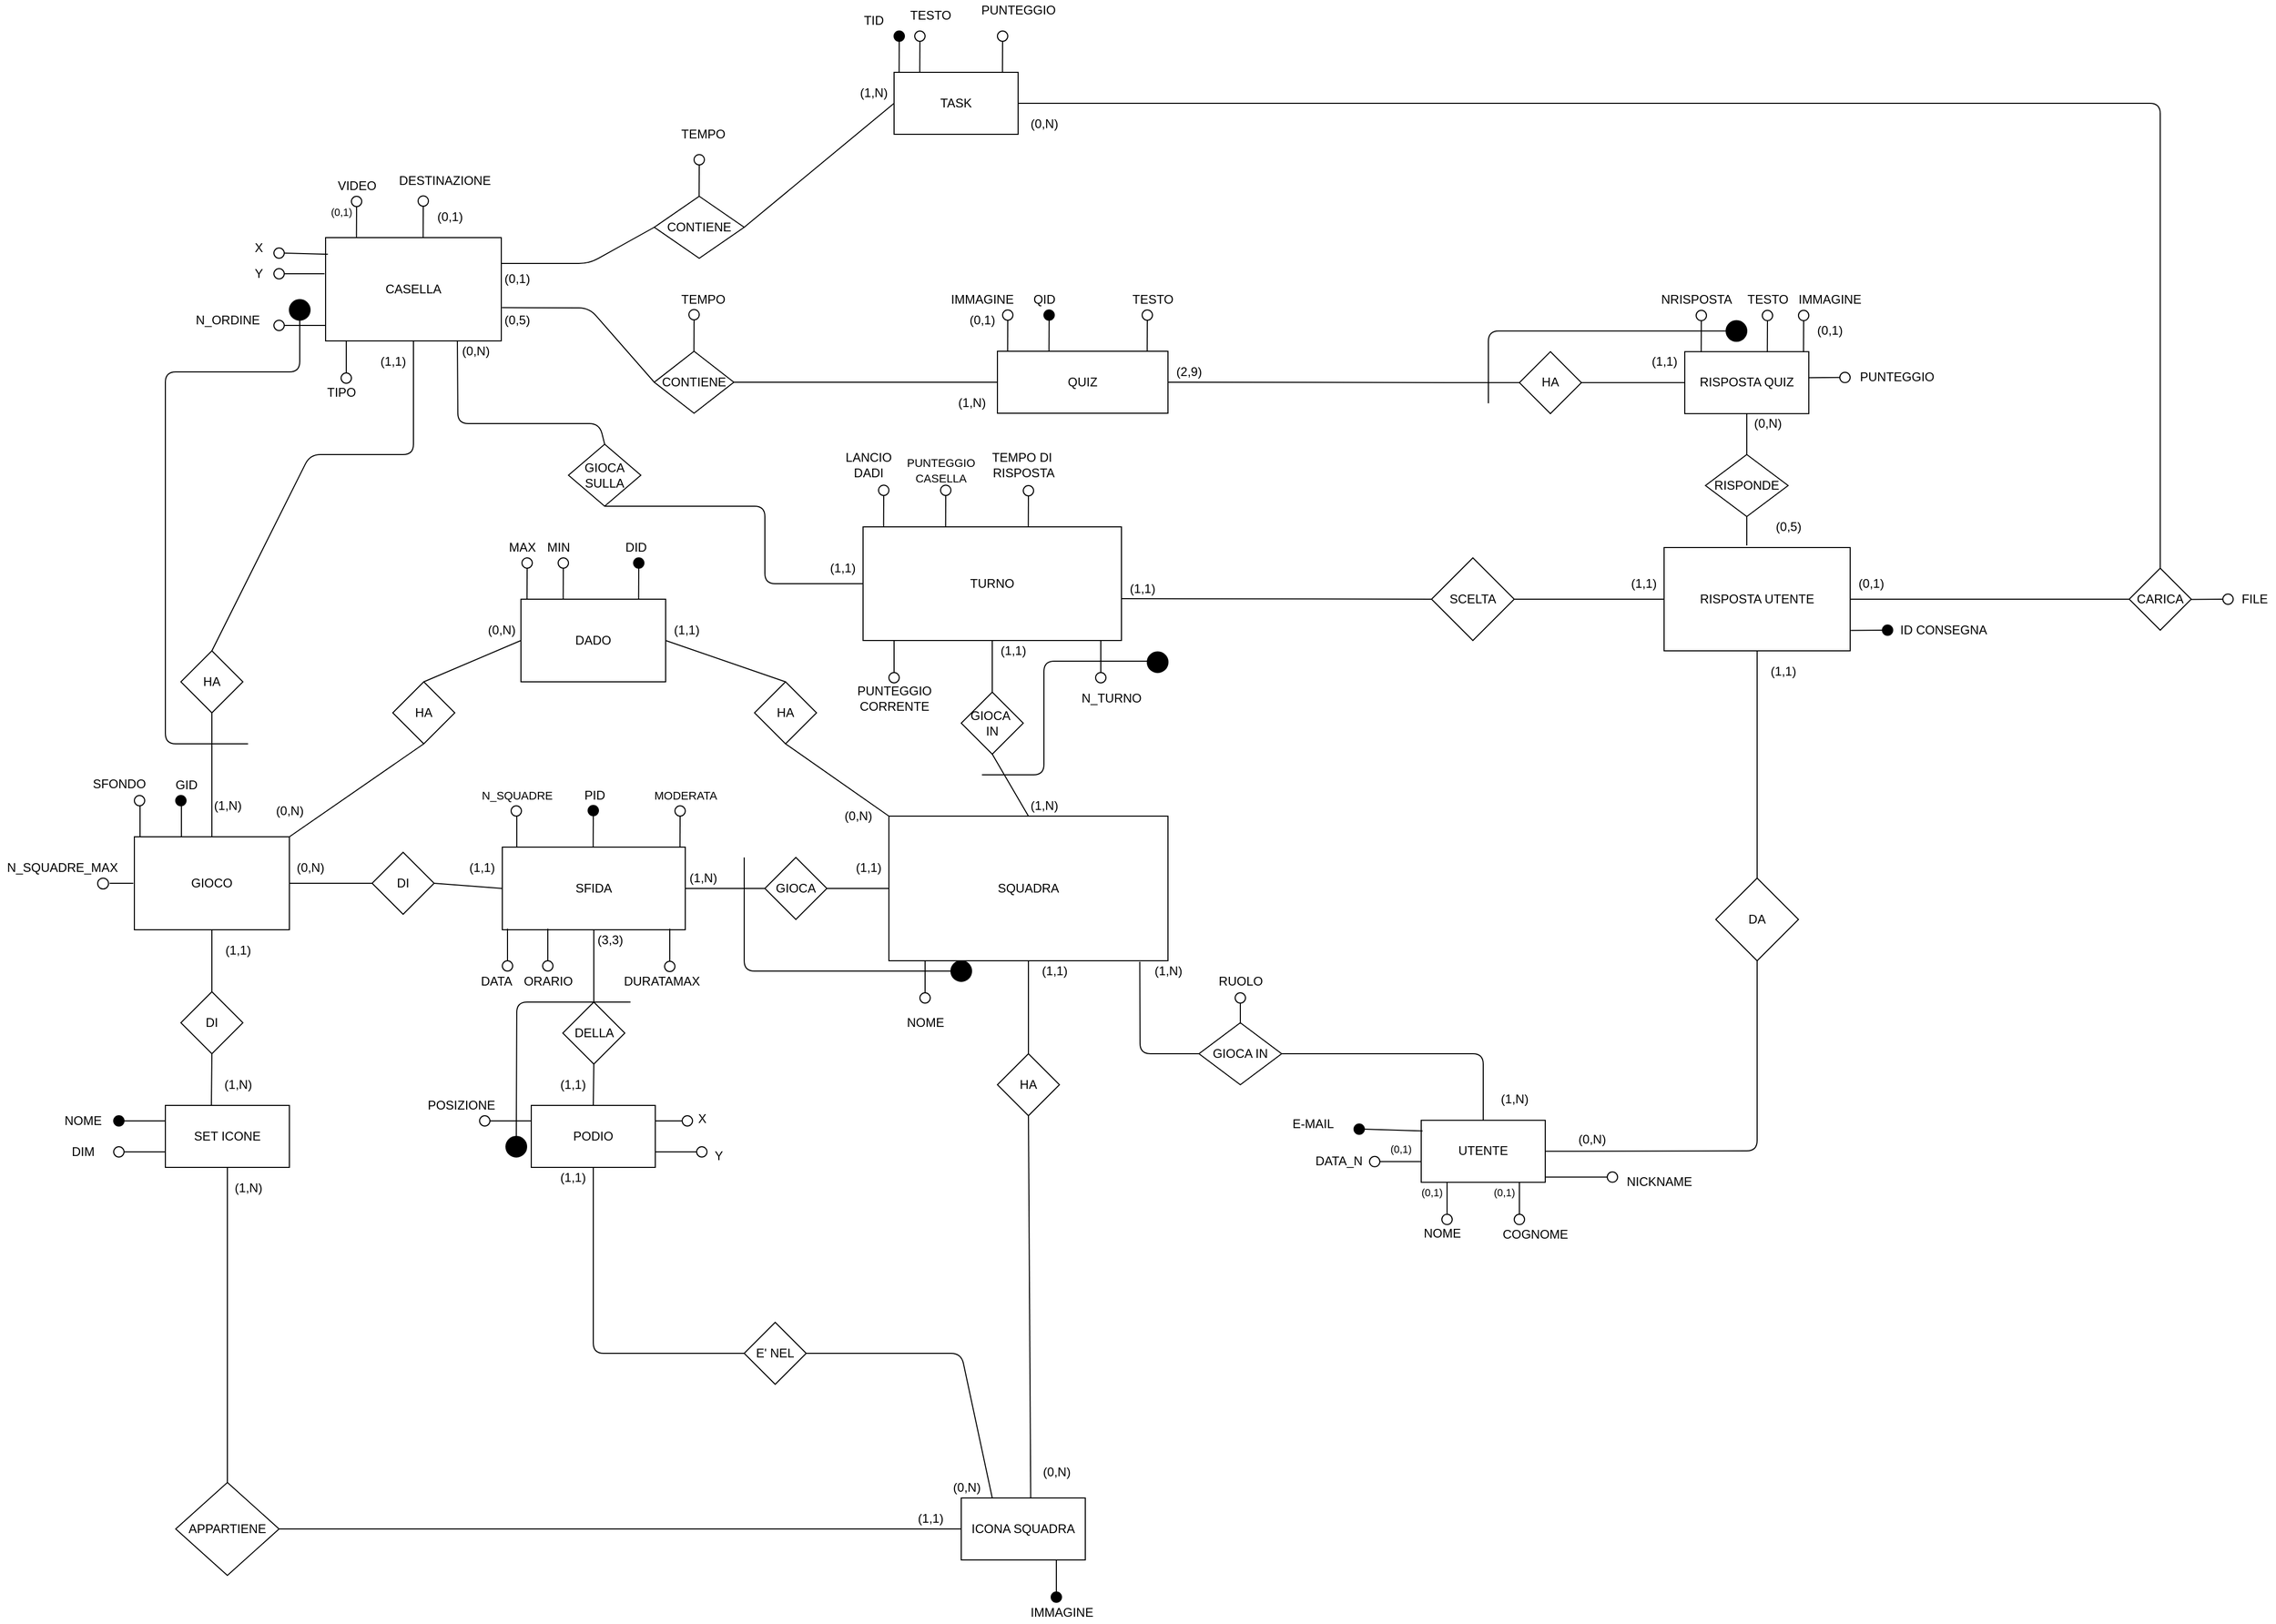 <mxfile version="14.7.3" type="device"><diagram id="kvPsJfXlsuh01NZVV8ek" name="Page-1"><mxGraphModel dx="1551" dy="1921" grid="1" gridSize="10" guides="1" tooltips="1" connect="1" arrows="1" fold="1" page="1" pageScale="1" pageWidth="827" pageHeight="1169" math="0" shadow="0"><root><mxCell id="0"/><mxCell id="1" parent="0"/><mxCell id="t0hxccesEF5PiGpT4fdD-1" value="GIOCO" style="rounded=0;whiteSpace=wrap;html=1;" parent="1" vertex="1"><mxGeometry x="-30" y="230" width="150" height="90" as="geometry"/></mxCell><mxCell id="t0hxccesEF5PiGpT4fdD-2" value="DI" style="rhombus;whiteSpace=wrap;html=1;" parent="1" vertex="1"><mxGeometry x="15" y="380" width="60" height="60" as="geometry"/></mxCell><mxCell id="t0hxccesEF5PiGpT4fdD-3" value="" style="endArrow=none;html=1;exitX=0.5;exitY=0;exitDx=0;exitDy=0;entryX=0.5;entryY=1;entryDx=0;entryDy=0;" parent="1" source="t0hxccesEF5PiGpT4fdD-2" target="t0hxccesEF5PiGpT4fdD-1" edge="1"><mxGeometry width="50" height="50" relative="1" as="geometry"><mxPoint x="110" y="380" as="sourcePoint"/><mxPoint x="160" y="330" as="targetPoint"/></mxGeometry></mxCell><mxCell id="t0hxccesEF5PiGpT4fdD-4" value="" style="endArrow=none;html=1;entryX=0.5;entryY=1;entryDx=0;entryDy=0;exitX=0.371;exitY=-0.008;exitDx=0;exitDy=0;exitPerimeter=0;" parent="1" source="t0hxccesEF5PiGpT4fdD-9" target="t0hxccesEF5PiGpT4fdD-2" edge="1"><mxGeometry width="50" height="50" relative="1" as="geometry"><mxPoint x="140" y="490" as="sourcePoint"/><mxPoint x="310" y="470" as="targetPoint"/></mxGeometry></mxCell><mxCell id="t0hxccesEF5PiGpT4fdD-5" value="DELLA" style="rhombus;whiteSpace=wrap;html=1;" parent="1" vertex="1"><mxGeometry x="384.5" y="390" width="60" height="60" as="geometry"/></mxCell><mxCell id="t0hxccesEF5PiGpT4fdD-6" value="" style="endArrow=none;html=1;exitX=0.5;exitY=0;exitDx=0;exitDy=0;entryX=0.5;entryY=1;entryDx=0;entryDy=0;" parent="1" source="t0hxccesEF5PiGpT4fdD-5" target="t0hxccesEF5PiGpT4fdD-10" edge="1"><mxGeometry width="50" height="50" relative="1" as="geometry"><mxPoint x="443" y="390" as="sourcePoint"/><mxPoint x="473" y="340" as="targetPoint"/></mxGeometry></mxCell><mxCell id="t0hxccesEF5PiGpT4fdD-7" value="" style="endArrow=none;html=1;entryX=0.5;entryY=1;entryDx=0;entryDy=0;exitX=0.5;exitY=0;exitDx=0;exitDy=0;" parent="1" source="t0hxccesEF5PiGpT4fdD-26" target="t0hxccesEF5PiGpT4fdD-5" edge="1"><mxGeometry width="50" height="50" relative="1" as="geometry"><mxPoint x="473" y="500" as="sourcePoint"/><mxPoint x="643" y="480" as="targetPoint"/></mxGeometry></mxCell><mxCell id="t0hxccesEF5PiGpT4fdD-8" value="(1,1)" style="text;html=1;align=center;verticalAlign=middle;resizable=0;points=[];autosize=1;strokeColor=none;" parent="1" vertex="1"><mxGeometry x="50" y="330" width="40" height="20" as="geometry"/></mxCell><mxCell id="t0hxccesEF5PiGpT4fdD-9" value="SET ICONE" style="rounded=0;whiteSpace=wrap;html=1;" parent="1" vertex="1"><mxGeometry y="490" width="120" height="60" as="geometry"/></mxCell><mxCell id="t0hxccesEF5PiGpT4fdD-10" value="SFIDA" style="rounded=0;whiteSpace=wrap;html=1;" parent="1" vertex="1"><mxGeometry x="326" y="240" width="177" height="80" as="geometry"/></mxCell><mxCell id="t0hxccesEF5PiGpT4fdD-11" value="SQUADRA" style="rounded=0;whiteSpace=wrap;html=1;" parent="1" vertex="1"><mxGeometry x="700" y="210" width="270" height="140" as="geometry"/></mxCell><mxCell id="t0hxccesEF5PiGpT4fdD-12" value="TURNO" style="rounded=0;whiteSpace=wrap;html=1;" parent="1" vertex="1"><mxGeometry x="675" y="-70" width="250" height="110" as="geometry"/></mxCell><mxCell id="t0hxccesEF5PiGpT4fdD-13" value="DADO" style="rounded=0;whiteSpace=wrap;html=1;" parent="1" vertex="1"><mxGeometry x="344" width="140" height="80" as="geometry"/></mxCell><mxCell id="t0hxccesEF5PiGpT4fdD-17" value="CASELLA" style="rounded=0;whiteSpace=wrap;html=1;" parent="1" vertex="1"><mxGeometry x="155" y="-350" width="170" height="100" as="geometry"/></mxCell><mxCell id="t0hxccesEF5PiGpT4fdD-18" value="TASK" style="rounded=0;whiteSpace=wrap;html=1;" parent="1" vertex="1"><mxGeometry x="705" y="-510" width="120" height="60" as="geometry"/></mxCell><mxCell id="t0hxccesEF5PiGpT4fdD-19" value="QUIZ" style="rounded=0;whiteSpace=wrap;html=1;" parent="1" vertex="1"><mxGeometry x="805" y="-240" width="165" height="60" as="geometry"/></mxCell><mxCell id="t0hxccesEF5PiGpT4fdD-20" value="RISPOSTA QUIZ" style="rounded=0;whiteSpace=wrap;html=1;" parent="1" vertex="1"><mxGeometry x="1470" y="-239.6" width="120" height="60" as="geometry"/></mxCell><mxCell id="t0hxccesEF5PiGpT4fdD-24" value="UTENTE" style="rounded=0;whiteSpace=wrap;html=1;" parent="1" vertex="1"><mxGeometry x="1215" y="504.4" width="120" height="60" as="geometry"/></mxCell><mxCell id="t0hxccesEF5PiGpT4fdD-25" value="ICONA SQUADRA" style="rounded=0;whiteSpace=wrap;html=1;" parent="1" vertex="1"><mxGeometry x="770" y="870" width="120" height="60" as="geometry"/></mxCell><mxCell id="t0hxccesEF5PiGpT4fdD-26" value="PODIO" style="rounded=0;whiteSpace=wrap;html=1;" parent="1" vertex="1"><mxGeometry x="354" y="490" width="120" height="60" as="geometry"/></mxCell><mxCell id="t0hxccesEF5PiGpT4fdD-31" value="APPARTIENE" style="rhombus;whiteSpace=wrap;html=1;" parent="1" vertex="1"><mxGeometry x="10" y="855" width="100" height="90" as="geometry"/></mxCell><mxCell id="t0hxccesEF5PiGpT4fdD-32" value="" style="endArrow=none;html=1;exitX=0.5;exitY=0;exitDx=0;exitDy=0;entryX=0.5;entryY=1;entryDx=0;entryDy=0;" parent="1" source="t0hxccesEF5PiGpT4fdD-31" target="t0hxccesEF5PiGpT4fdD-9" edge="1"><mxGeometry width="50" height="50" relative="1" as="geometry"><mxPoint x="170" y="685" as="sourcePoint"/><mxPoint x="140" y="560" as="targetPoint"/></mxGeometry></mxCell><mxCell id="t0hxccesEF5PiGpT4fdD-33" value="" style="endArrow=none;html=1;entryX=1;entryY=0.5;entryDx=0;entryDy=0;exitX=0;exitY=0.5;exitDx=0;exitDy=0;" parent="1" source="t0hxccesEF5PiGpT4fdD-25" target="t0hxccesEF5PiGpT4fdD-31" edge="1"><mxGeometry width="50" height="50" relative="1" as="geometry"><mxPoint x="200" y="795" as="sourcePoint"/><mxPoint x="370" y="775" as="targetPoint"/></mxGeometry></mxCell><mxCell id="t0hxccesEF5PiGpT4fdD-34" value="E' NEL" style="rhombus;whiteSpace=wrap;html=1;" parent="1" vertex="1"><mxGeometry x="560" y="700" width="60" height="60" as="geometry"/></mxCell><mxCell id="t0hxccesEF5PiGpT4fdD-35" value="" style="endArrow=none;html=1;exitX=0;exitY=0.5;exitDx=0;exitDy=0;entryX=0.5;entryY=1;entryDx=0;entryDy=0;" parent="1" source="t0hxccesEF5PiGpT4fdD-34" target="t0hxccesEF5PiGpT4fdD-26" edge="1"><mxGeometry width="50" height="50" relative="1" as="geometry"><mxPoint x="670" y="520" as="sourcePoint"/><mxPoint x="700.0" y="430" as="targetPoint"/><Array as="points"><mxPoint x="414" y="730"/></Array></mxGeometry></mxCell><mxCell id="t0hxccesEF5PiGpT4fdD-36" value="" style="endArrow=none;html=1;entryX=1;entryY=0.5;entryDx=0;entryDy=0;exitX=0.25;exitY=0;exitDx=0;exitDy=0;" parent="1" source="t0hxccesEF5PiGpT4fdD-25" target="t0hxccesEF5PiGpT4fdD-34" edge="1"><mxGeometry width="50" height="50" relative="1" as="geometry"><mxPoint x="700" y="630" as="sourcePoint"/><mxPoint x="870" y="610" as="targetPoint"/><Array as="points"><mxPoint x="770" y="730"/></Array></mxGeometry></mxCell><mxCell id="t0hxccesEF5PiGpT4fdD-37" value="HA" style="rhombus;whiteSpace=wrap;html=1;" parent="1" vertex="1"><mxGeometry x="805" y="440" width="60" height="60" as="geometry"/></mxCell><mxCell id="t0hxccesEF5PiGpT4fdD-38" value="" style="endArrow=none;html=1;exitX=0.5;exitY=0;exitDx=0;exitDy=0;entryX=0.5;entryY=1;entryDx=0;entryDy=0;" parent="1" source="t0hxccesEF5PiGpT4fdD-37" target="t0hxccesEF5PiGpT4fdD-11" edge="1"><mxGeometry width="50" height="50" relative="1" as="geometry"><mxPoint x="770" y="400" as="sourcePoint"/><mxPoint x="800.0" y="310" as="targetPoint"/></mxGeometry></mxCell><mxCell id="t0hxccesEF5PiGpT4fdD-39" value="" style="endArrow=none;html=1;entryX=0.5;entryY=1;entryDx=0;entryDy=0;exitX=0.56;exitY=0;exitDx=0;exitDy=0;exitPerimeter=0;" parent="1" source="t0hxccesEF5PiGpT4fdD-25" target="t0hxccesEF5PiGpT4fdD-37" edge="1"><mxGeometry width="50" height="50" relative="1" as="geometry"><mxPoint x="835" y="693" as="sourcePoint"/><mxPoint x="970" y="490" as="targetPoint"/></mxGeometry></mxCell><mxCell id="t0hxccesEF5PiGpT4fdD-40" value="GIOCA IN" style="rhombus;whiteSpace=wrap;html=1;" parent="1" vertex="1"><mxGeometry x="1000" y="410" width="80" height="60" as="geometry"/></mxCell><mxCell id="t0hxccesEF5PiGpT4fdD-41" value="" style="endArrow=none;html=1;exitX=0;exitY=0.5;exitDx=0;exitDy=0;entryX=0.899;entryY=1.007;entryDx=0;entryDy=0;entryPerimeter=0;" parent="1" source="t0hxccesEF5PiGpT4fdD-40" target="t0hxccesEF5PiGpT4fdD-11" edge="1"><mxGeometry width="50" height="50" relative="1" as="geometry"><mxPoint x="1020" y="340" as="sourcePoint"/><mxPoint x="1050.0" y="250" as="targetPoint"/><Array as="points"><mxPoint x="943" y="440"/></Array></mxGeometry></mxCell><mxCell id="t0hxccesEF5PiGpT4fdD-42" value="" style="endArrow=none;html=1;exitX=0.5;exitY=0;exitDx=0;exitDy=0;entryX=1;entryY=0.5;entryDx=0;entryDy=0;" parent="1" source="t0hxccesEF5PiGpT4fdD-24" target="t0hxccesEF5PiGpT4fdD-40" edge="1"><mxGeometry width="50" height="50" relative="1" as="geometry"><mxPoint x="1050" y="450" as="sourcePoint"/><mxPoint x="1130" y="448" as="targetPoint"/><Array as="points"><mxPoint x="1275" y="440"/><mxPoint x="1130" y="440"/></Array></mxGeometry></mxCell><mxCell id="t0hxccesEF5PiGpT4fdD-43" value="GIOCA&amp;nbsp;&lt;br&gt;IN" style="rhombus;whiteSpace=wrap;html=1;" parent="1" vertex="1"><mxGeometry x="770" y="90" width="60" height="60" as="geometry"/></mxCell><mxCell id="t0hxccesEF5PiGpT4fdD-44" value="" style="endArrow=none;html=1;exitX=0.5;exitY=0;exitDx=0;exitDy=0;entryX=0.5;entryY=1;entryDx=0;entryDy=0;" parent="1" source="t0hxccesEF5PiGpT4fdD-43" target="t0hxccesEF5PiGpT4fdD-12" edge="1"><mxGeometry width="50" height="50" relative="1" as="geometry"><mxPoint x="850" y="80" as="sourcePoint"/><mxPoint x="880.0" y="-10" as="targetPoint"/></mxGeometry></mxCell><mxCell id="t0hxccesEF5PiGpT4fdD-45" value="" style="endArrow=none;html=1;entryX=0.5;entryY=1;entryDx=0;entryDy=0;exitX=0.5;exitY=0;exitDx=0;exitDy=0;" parent="1" source="t0hxccesEF5PiGpT4fdD-11" target="t0hxccesEF5PiGpT4fdD-43" edge="1"><mxGeometry width="50" height="50" relative="1" as="geometry"><mxPoint x="880" y="190" as="sourcePoint"/><mxPoint x="1050" y="170" as="targetPoint"/></mxGeometry></mxCell><mxCell id="t0hxccesEF5PiGpT4fdD-46" value="HA" style="rhombus;whiteSpace=wrap;html=1;" parent="1" vertex="1"><mxGeometry x="570" y="80" width="60" height="60" as="geometry"/></mxCell><mxCell id="t0hxccesEF5PiGpT4fdD-47" value="" style="endArrow=none;html=1;exitX=0.5;exitY=0;exitDx=0;exitDy=0;entryX=1;entryY=0.5;entryDx=0;entryDy=0;" parent="1" source="t0hxccesEF5PiGpT4fdD-46" target="t0hxccesEF5PiGpT4fdD-13" edge="1"><mxGeometry width="50" height="50" relative="1" as="geometry"><mxPoint x="570" y="80" as="sourcePoint"/><mxPoint x="600.0" y="-10" as="targetPoint"/></mxGeometry></mxCell><mxCell id="t0hxccesEF5PiGpT4fdD-48" value="" style="endArrow=none;html=1;entryX=0.5;entryY=1;entryDx=0;entryDy=0;exitX=0;exitY=0;exitDx=0;exitDy=0;" parent="1" source="t0hxccesEF5PiGpT4fdD-11" target="t0hxccesEF5PiGpT4fdD-46" edge="1"><mxGeometry width="50" height="50" relative="1" as="geometry"><mxPoint x="600" y="190" as="sourcePoint"/><mxPoint x="770" y="170" as="targetPoint"/></mxGeometry></mxCell><mxCell id="t0hxccesEF5PiGpT4fdD-49" value="HA" style="rhombus;whiteSpace=wrap;html=1;" parent="1" vertex="1"><mxGeometry x="220" y="80" width="60" height="60" as="geometry"/></mxCell><mxCell id="t0hxccesEF5PiGpT4fdD-50" value="" style="endArrow=none;html=1;exitX=0.5;exitY=0;exitDx=0;exitDy=0;entryX=0;entryY=0.5;entryDx=0;entryDy=0;" parent="1" source="t0hxccesEF5PiGpT4fdD-49" target="t0hxccesEF5PiGpT4fdD-13" edge="1"><mxGeometry width="50" height="50" relative="1" as="geometry"><mxPoint x="190" y="80" as="sourcePoint"/><mxPoint x="220.0" y="-10" as="targetPoint"/></mxGeometry></mxCell><mxCell id="t0hxccesEF5PiGpT4fdD-51" value="" style="endArrow=none;html=1;entryX=0.5;entryY=1;entryDx=0;entryDy=0;exitX=1;exitY=0;exitDx=0;exitDy=0;" parent="1" source="t0hxccesEF5PiGpT4fdD-1" target="t0hxccesEF5PiGpT4fdD-49" edge="1"><mxGeometry width="50" height="50" relative="1" as="geometry"><mxPoint x="220" y="190" as="sourcePoint"/><mxPoint x="390" y="170" as="targetPoint"/></mxGeometry></mxCell><mxCell id="t0hxccesEF5PiGpT4fdD-52" value="HA" style="rhombus;whiteSpace=wrap;html=1;" parent="1" vertex="1"><mxGeometry x="15" y="50" width="60" height="60" as="geometry"/></mxCell><mxCell id="t0hxccesEF5PiGpT4fdD-53" value="" style="endArrow=none;html=1;exitX=0.5;exitY=0;exitDx=0;exitDy=0;entryX=0.5;entryY=1;entryDx=0;entryDy=0;" parent="1" source="t0hxccesEF5PiGpT4fdD-52" target="t0hxccesEF5PiGpT4fdD-17" edge="1"><mxGeometry width="50" height="50" relative="1" as="geometry"><mxPoint x="110" y="70" as="sourcePoint"/><mxPoint x="140.0" y="-20" as="targetPoint"/><Array as="points"><mxPoint x="140" y="-140"/><mxPoint x="240" y="-140"/></Array></mxGeometry></mxCell><mxCell id="t0hxccesEF5PiGpT4fdD-54" value="" style="endArrow=none;html=1;entryX=0.5;entryY=1;entryDx=0;entryDy=0;exitX=0.5;exitY=0;exitDx=0;exitDy=0;" parent="1" source="t0hxccesEF5PiGpT4fdD-1" target="t0hxccesEF5PiGpT4fdD-52" edge="1"><mxGeometry width="50" height="50" relative="1" as="geometry"><mxPoint x="140" y="180" as="sourcePoint"/><mxPoint x="310" y="160" as="targetPoint"/></mxGeometry></mxCell><mxCell id="t0hxccesEF5PiGpT4fdD-55" value="GIOCA SULLA" style="rhombus;whiteSpace=wrap;html=1;" parent="1" vertex="1"><mxGeometry x="390" y="-150" width="70" height="60" as="geometry"/></mxCell><mxCell id="t0hxccesEF5PiGpT4fdD-56" value="" style="endArrow=none;html=1;exitX=0.5;exitY=0;exitDx=0;exitDy=0;entryX=0.75;entryY=1;entryDx=0;entryDy=0;" parent="1" source="t0hxccesEF5PiGpT4fdD-55" target="t0hxccesEF5PiGpT4fdD-17" edge="1"><mxGeometry width="50" height="50" relative="1" as="geometry"><mxPoint x="443" y="-200" as="sourcePoint"/><mxPoint x="400" y="-290" as="targetPoint"/><Array as="points"><mxPoint x="420" y="-170"/><mxPoint x="283" y="-170"/></Array></mxGeometry></mxCell><mxCell id="t0hxccesEF5PiGpT4fdD-57" value="" style="endArrow=none;html=1;entryX=0.5;entryY=1;entryDx=0;entryDy=0;exitX=0;exitY=0.5;exitDx=0;exitDy=0;" parent="1" source="t0hxccesEF5PiGpT4fdD-12" target="t0hxccesEF5PiGpT4fdD-55" edge="1"><mxGeometry width="50" height="50" relative="1" as="geometry"><mxPoint x="473" y="-90" as="sourcePoint"/><mxPoint x="643" y="-110" as="targetPoint"/><Array as="points"><mxPoint x="580" y="-15"/><mxPoint x="580" y="-90"/><mxPoint x="473" y="-90"/></Array></mxGeometry></mxCell><mxCell id="t0hxccesEF5PiGpT4fdD-58" value="CONTIENE" style="rhombus;whiteSpace=wrap;html=1;" parent="1" vertex="1"><mxGeometry x="473" y="-390" width="87" height="60" as="geometry"/></mxCell><mxCell id="t0hxccesEF5PiGpT4fdD-59" value="" style="endArrow=none;html=1;exitX=1;exitY=0.5;exitDx=0;exitDy=0;entryX=0;entryY=0.5;entryDx=0;entryDy=0;" parent="1" source="t0hxccesEF5PiGpT4fdD-58" target="t0hxccesEF5PiGpT4fdD-18" edge="1"><mxGeometry width="50" height="50" relative="1" as="geometry"><mxPoint x="484" y="-360" as="sourcePoint"/><mxPoint x="514.0" y="-450" as="targetPoint"/></mxGeometry></mxCell><mxCell id="t0hxccesEF5PiGpT4fdD-60" value="" style="endArrow=none;html=1;entryX=0;entryY=0.5;entryDx=0;entryDy=0;exitX=1;exitY=0.25;exitDx=0;exitDy=0;" parent="1" source="t0hxccesEF5PiGpT4fdD-17" target="t0hxccesEF5PiGpT4fdD-58" edge="1"><mxGeometry width="50" height="50" relative="1" as="geometry"><mxPoint x="514" y="-250" as="sourcePoint"/><mxPoint x="684" y="-270" as="targetPoint"/><Array as="points"><mxPoint x="410" y="-325"/></Array></mxGeometry></mxCell><mxCell id="t0hxccesEF5PiGpT4fdD-61" value="CONTIENE" style="rhombus;whiteSpace=wrap;html=1;" parent="1" vertex="1"><mxGeometry x="473" y="-240" width="77" height="60" as="geometry"/></mxCell><mxCell id="t0hxccesEF5PiGpT4fdD-62" value="" style="endArrow=none;html=1;exitX=0;exitY=0.5;exitDx=0;exitDy=0;entryX=1.004;entryY=0.678;entryDx=0;entryDy=0;entryPerimeter=0;" parent="1" source="t0hxccesEF5PiGpT4fdD-61" target="t0hxccesEF5PiGpT4fdD-17" edge="1"><mxGeometry width="50" height="50" relative="1" as="geometry"><mxPoint x="533" y="-240" as="sourcePoint"/><mxPoint x="563.0" y="-330" as="targetPoint"/><Array as="points"><mxPoint x="410" y="-282"/></Array></mxGeometry></mxCell><mxCell id="t0hxccesEF5PiGpT4fdD-63" value="" style="endArrow=none;html=1;entryX=1;entryY=0.5;entryDx=0;entryDy=0;exitX=0;exitY=0.5;exitDx=0;exitDy=0;" parent="1" source="t0hxccesEF5PiGpT4fdD-19" target="t0hxccesEF5PiGpT4fdD-61" edge="1"><mxGeometry width="50" height="50" relative="1" as="geometry"><mxPoint x="563" y="-130" as="sourcePoint"/><mxPoint x="733" y="-150" as="targetPoint"/><Array as="points"><mxPoint x="580" y="-210"/></Array></mxGeometry></mxCell><mxCell id="t0hxccesEF5PiGpT4fdD-64" value="CARICA" style="rhombus;whiteSpace=wrap;html=1;" parent="1" vertex="1"><mxGeometry x="1900" y="-30" width="60" height="60" as="geometry"/></mxCell><mxCell id="t0hxccesEF5PiGpT4fdD-65" value="" style="endArrow=none;html=1;exitX=0.5;exitY=0;exitDx=0;exitDy=0;entryX=1;entryY=0.5;entryDx=0;entryDy=0;" parent="1" source="t0hxccesEF5PiGpT4fdD-64" target="t0hxccesEF5PiGpT4fdD-18" edge="1"><mxGeometry width="50" height="50" relative="1" as="geometry"><mxPoint x="1160" y="-40" as="sourcePoint"/><mxPoint x="1190.0" y="-130" as="targetPoint"/><Array as="points"><mxPoint x="1930" y="-480"/><mxPoint x="1050" y="-480"/></Array></mxGeometry></mxCell><mxCell id="t0hxccesEF5PiGpT4fdD-67" value="RISPONDE" style="rhombus;whiteSpace=wrap;html=1;" parent="1" vertex="1"><mxGeometry x="1490" y="-140" width="80" height="60" as="geometry"/></mxCell><mxCell id="t0hxccesEF5PiGpT4fdD-68" value="" style="endArrow=none;html=1;entryX=0;entryY=0.975;entryDx=0;entryDy=0;entryPerimeter=0;exitX=0;exitY=0.5;exitDx=0;exitDy=0;" parent="1" source="nYdx_mKS-gEP7i07GSPT-30" target="t0hxccesEF5PiGpT4fdD-244" edge="1"><mxGeometry width="50" height="50" relative="1" as="geometry"><mxPoint x="1160" as="sourcePoint"/><mxPoint x="980" y="-30" as="targetPoint"/></mxGeometry></mxCell><mxCell id="t0hxccesEF5PiGpT4fdD-69" value="" style="endArrow=none;html=1;entryX=0.5;entryY=0;entryDx=0;entryDy=0;exitX=0.5;exitY=1;exitDx=0;exitDy=0;" parent="1" source="t0hxccesEF5PiGpT4fdD-20" target="t0hxccesEF5PiGpT4fdD-67" edge="1"><mxGeometry width="50" height="50" relative="1" as="geometry"><mxPoint x="1250" y="100" as="sourcePoint"/><mxPoint x="1650" y="-140.0" as="targetPoint"/><Array as="points"/></mxGeometry></mxCell><mxCell id="t0hxccesEF5PiGpT4fdD-73" value="HA" style="rhombus;whiteSpace=wrap;html=1;" parent="1" vertex="1"><mxGeometry x="1310" y="-239.6" width="60" height="60" as="geometry"/></mxCell><mxCell id="t0hxccesEF5PiGpT4fdD-74" value="" style="endArrow=none;html=1;exitX=0;exitY=0.5;exitDx=0;exitDy=0;entryX=1;entryY=0.5;entryDx=0;entryDy=0;" parent="1" source="t0hxccesEF5PiGpT4fdD-73" target="t0hxccesEF5PiGpT4fdD-19" edge="1"><mxGeometry width="50" height="50" relative="1" as="geometry"><mxPoint x="1050" y="-260" as="sourcePoint"/><mxPoint x="1080.0" y="-350" as="targetPoint"/></mxGeometry></mxCell><mxCell id="t0hxccesEF5PiGpT4fdD-75" value="" style="endArrow=none;html=1;entryX=1;entryY=0.5;entryDx=0;entryDy=0;exitX=0;exitY=0.5;exitDx=0;exitDy=0;" parent="1" source="t0hxccesEF5PiGpT4fdD-20" target="t0hxccesEF5PiGpT4fdD-73" edge="1"><mxGeometry width="50" height="50" relative="1" as="geometry"><mxPoint x="1340" y="-149.6" as="sourcePoint"/><mxPoint x="1510" y="-169.6" as="targetPoint"/></mxGeometry></mxCell><mxCell id="t0hxccesEF5PiGpT4fdD-85" value="GIOCA" style="rhombus;whiteSpace=wrap;html=1;" parent="1" vertex="1"><mxGeometry x="580" y="250" width="60" height="60" as="geometry"/></mxCell><mxCell id="t0hxccesEF5PiGpT4fdD-86" value="" style="endArrow=none;html=1;exitX=0;exitY=0.5;exitDx=0;exitDy=0;entryX=1;entryY=0.5;entryDx=0;entryDy=0;" parent="1" source="t0hxccesEF5PiGpT4fdD-85" target="t0hxccesEF5PiGpT4fdD-10" edge="1"><mxGeometry width="50" height="50" relative="1" as="geometry"><mxPoint x="600" y="240" as="sourcePoint"/><mxPoint x="630.0" y="150" as="targetPoint"/></mxGeometry></mxCell><mxCell id="t0hxccesEF5PiGpT4fdD-87" value="" style="endArrow=none;html=1;entryX=1;entryY=0.5;entryDx=0;entryDy=0;exitX=0;exitY=0.5;exitDx=0;exitDy=0;" parent="1" source="t0hxccesEF5PiGpT4fdD-11" target="t0hxccesEF5PiGpT4fdD-85" edge="1"><mxGeometry width="50" height="50" relative="1" as="geometry"><mxPoint x="640" y="350" as="sourcePoint"/><mxPoint x="800" y="330" as="targetPoint"/></mxGeometry></mxCell><mxCell id="t0hxccesEF5PiGpT4fdD-88" value="DI" style="rhombus;whiteSpace=wrap;html=1;" parent="1" vertex="1"><mxGeometry x="200" y="245" width="60" height="60" as="geometry"/></mxCell><mxCell id="t0hxccesEF5PiGpT4fdD-89" value="" style="endArrow=none;html=1;exitX=0;exitY=0.5;exitDx=0;exitDy=0;entryX=1;entryY=0.5;entryDx=0;entryDy=0;" parent="1" source="t0hxccesEF5PiGpT4fdD-88" target="t0hxccesEF5PiGpT4fdD-1" edge="1"><mxGeometry width="50" height="50" relative="1" as="geometry"><mxPoint x="225" y="225" as="sourcePoint"/><mxPoint x="140" y="280" as="targetPoint"/></mxGeometry></mxCell><mxCell id="t0hxccesEF5PiGpT4fdD-90" value="" style="endArrow=none;html=1;entryX=1;entryY=0.5;entryDx=0;entryDy=0;exitX=0;exitY=0.5;exitDx=0;exitDy=0;" parent="1" source="t0hxccesEF5PiGpT4fdD-10" target="t0hxccesEF5PiGpT4fdD-88" edge="1"><mxGeometry width="50" height="50" relative="1" as="geometry"><mxPoint x="325" y="265" as="sourcePoint"/><mxPoint x="425" y="315" as="targetPoint"/></mxGeometry></mxCell><mxCell id="t0hxccesEF5PiGpT4fdD-91" value="(1,1)" style="text;html=1;align=center;verticalAlign=middle;resizable=0;points=[];autosize=1;strokeColor=none;" parent="1" vertex="1"><mxGeometry x="374" y="550" width="40" height="20" as="geometry"/></mxCell><mxCell id="t0hxccesEF5PiGpT4fdD-92" value="(1,1)" style="text;html=1;align=center;verticalAlign=middle;resizable=0;points=[];autosize=1;strokeColor=none;" parent="1" vertex="1"><mxGeometry x="720" y="880" width="40" height="20" as="geometry"/></mxCell><mxCell id="t0hxccesEF5PiGpT4fdD-93" value="(0,N)" style="text;html=1;align=center;verticalAlign=middle;resizable=0;points=[];autosize=1;strokeColor=none;" parent="1" vertex="1"><mxGeometry x="842" y="835" width="40" height="20" as="geometry"/></mxCell><mxCell id="t0hxccesEF5PiGpT4fdD-94" value="(1,1)" style="text;html=1;align=center;verticalAlign=middle;resizable=0;points=[];autosize=1;strokeColor=none;" parent="1" vertex="1"><mxGeometry x="840" y="350" width="40" height="20" as="geometry"/></mxCell><mxCell id="t0hxccesEF5PiGpT4fdD-95" value="(1,1)" style="text;html=1;align=center;verticalAlign=middle;resizable=0;points=[];autosize=1;strokeColor=none;" parent="1" vertex="1"><mxGeometry x="374" y="460" width="40" height="20" as="geometry"/></mxCell><mxCell id="t0hxccesEF5PiGpT4fdD-96" value="(1,1)" style="text;html=1;align=center;verticalAlign=middle;resizable=0;points=[];autosize=1;strokeColor=none;" parent="1" vertex="1"><mxGeometry x="286" y="250" width="40" height="20" as="geometry"/></mxCell><mxCell id="t0hxccesEF5PiGpT4fdD-97" value="(1,1)" style="text;html=1;align=center;verticalAlign=middle;resizable=0;points=[];autosize=1;strokeColor=none;" parent="1" vertex="1"><mxGeometry x="200" y="-240" width="40" height="20" as="geometry"/></mxCell><mxCell id="t0hxccesEF5PiGpT4fdD-98" value="(1,1)" style="text;html=1;align=center;verticalAlign=middle;resizable=0;points=[];autosize=1;strokeColor=none;" parent="1" vertex="1"><mxGeometry x="1430" y="-239.6" width="40" height="20" as="geometry"/></mxCell><mxCell id="t0hxccesEF5PiGpT4fdD-102" value="(1,1)" style="text;html=1;align=center;verticalAlign=middle;resizable=0;points=[];autosize=1;strokeColor=none;" parent="1" vertex="1"><mxGeometry x="660" y="250" width="40" height="20" as="geometry"/></mxCell><mxCell id="t0hxccesEF5PiGpT4fdD-103" value="" style="endArrow=none;html=1;" parent="1" edge="1"><mxGeometry width="50" height="50" relative="1" as="geometry"><mxPoint x="340" y="240" as="sourcePoint"/><mxPoint x="340" y="210" as="targetPoint"/></mxGeometry></mxCell><mxCell id="t0hxccesEF5PiGpT4fdD-104" value="" style="ellipse;whiteSpace=wrap;html=1;aspect=fixed;" parent="1" vertex="1"><mxGeometry x="334.5" y="200" width="10" height="10" as="geometry"/></mxCell><mxCell id="t0hxccesEF5PiGpT4fdD-105" value="" style="endArrow=none;html=1;entryX=0.5;entryY=1;entryDx=0;entryDy=0;exitX=0.971;exitY=0.005;exitDx=0;exitDy=0;exitPerimeter=0;" parent="1" source="t0hxccesEF5PiGpT4fdD-10" target="t0hxccesEF5PiGpT4fdD-106" edge="1"><mxGeometry width="50" height="50" relative="1" as="geometry"><mxPoint x="468" y="241" as="sourcePoint"/><mxPoint x="414.5" y="210" as="targetPoint"/></mxGeometry></mxCell><mxCell id="t0hxccesEF5PiGpT4fdD-106" value="" style="ellipse;whiteSpace=wrap;html=1;aspect=fixed;" parent="1" vertex="1"><mxGeometry x="493" y="200" width="10" height="10" as="geometry"/></mxCell><mxCell id="t0hxccesEF5PiGpT4fdD-107" value="&lt;font style=&quot;font-size: 11px&quot;&gt;N_SQUADRE&lt;/font&gt;" style="text;html=1;align=center;verticalAlign=middle;resizable=0;points=[];autosize=1;strokeColor=none;" parent="1" vertex="1"><mxGeometry x="300" y="180" width="80" height="20" as="geometry"/></mxCell><mxCell id="t0hxccesEF5PiGpT4fdD-108" value="&lt;font style=&quot;font-size: 11px&quot;&gt;MODERATA&lt;/font&gt;" style="text;html=1;align=center;verticalAlign=middle;resizable=0;points=[];autosize=1;strokeColor=none;" parent="1" vertex="1"><mxGeometry x="463" y="180" width="80" height="20" as="geometry"/></mxCell><mxCell id="t0hxccesEF5PiGpT4fdD-112" value="" style="endArrow=none;html=1;entryX=0.5;entryY=0;entryDx=0;entryDy=0;" parent="1" target="t0hxccesEF5PiGpT4fdD-113" edge="1"><mxGeometry width="50" height="50" relative="1" as="geometry"><mxPoint x="331" y="319" as="sourcePoint"/><mxPoint x="324" y="350" as="targetPoint"/></mxGeometry></mxCell><mxCell id="t0hxccesEF5PiGpT4fdD-113" value="" style="ellipse;whiteSpace=wrap;html=1;aspect=fixed;" parent="1" vertex="1"><mxGeometry x="326" y="350" width="10" height="10" as="geometry"/></mxCell><mxCell id="t0hxccesEF5PiGpT4fdD-114" value="" style="endArrow=none;html=1;entryX=0.5;entryY=0;entryDx=0;entryDy=0;" parent="1" target="t0hxccesEF5PiGpT4fdD-115" edge="1"><mxGeometry width="50" height="50" relative="1" as="geometry"><mxPoint x="370" y="319" as="sourcePoint"/><mxPoint x="363" y="350" as="targetPoint"/></mxGeometry></mxCell><mxCell id="t0hxccesEF5PiGpT4fdD-115" value="" style="ellipse;whiteSpace=wrap;html=1;aspect=fixed;" parent="1" vertex="1"><mxGeometry x="365" y="350" width="10" height="10" as="geometry"/></mxCell><mxCell id="t0hxccesEF5PiGpT4fdD-116" value="DATA" style="text;html=1;align=center;verticalAlign=middle;resizable=0;points=[];autosize=1;strokeColor=none;" parent="1" vertex="1"><mxGeometry x="295" y="360" width="50" height="20" as="geometry"/></mxCell><mxCell id="t0hxccesEF5PiGpT4fdD-117" value="ORARIO" style="text;html=1;align=center;verticalAlign=middle;resizable=0;points=[];autosize=1;strokeColor=none;" parent="1" vertex="1"><mxGeometry x="340" y="360" width="60" height="20" as="geometry"/></mxCell><mxCell id="t0hxccesEF5PiGpT4fdD-118" value="" style="endArrow=none;html=1;entryX=0.5;entryY=1;entryDx=0;entryDy=0;exitX=0.971;exitY=0.005;exitDx=0;exitDy=0;exitPerimeter=0;" parent="1" target="t0hxccesEF5PiGpT4fdD-119" edge="1"><mxGeometry width="50" height="50" relative="1" as="geometry"><mxPoint x="413.867" y="240.0" as="sourcePoint"/><mxPoint x="330.5" y="209.6" as="targetPoint"/></mxGeometry></mxCell><mxCell id="t0hxccesEF5PiGpT4fdD-119" value="" style="ellipse;whiteSpace=wrap;html=1;aspect=fixed;fillColor=#000000;" parent="1" vertex="1"><mxGeometry x="409" y="199.6" width="10" height="10" as="geometry"/></mxCell><mxCell id="t0hxccesEF5PiGpT4fdD-120" value="PID" style="text;html=1;align=center;verticalAlign=middle;resizable=0;points=[];autosize=1;strokeColor=none;" parent="1" vertex="1"><mxGeometry x="394.5" y="180" width="40" height="20" as="geometry"/></mxCell><mxCell id="t0hxccesEF5PiGpT4fdD-121" value="" style="endArrow=none;html=1;" parent="1" edge="1"><mxGeometry width="50" height="50" relative="1" as="geometry"><mxPoint x="560" y="250" as="sourcePoint"/><mxPoint x="760" y="360" as="targetPoint"/><Array as="points"><mxPoint x="560" y="360"/></Array></mxGeometry></mxCell><mxCell id="t0hxccesEF5PiGpT4fdD-122" value="" style="endArrow=none;html=1;entryX=0.5;entryY=0;entryDx=0;entryDy=0;" parent="1" target="t0hxccesEF5PiGpT4fdD-123" edge="1"><mxGeometry width="50" height="50" relative="1" as="geometry"><mxPoint x="735" y="350" as="sourcePoint"/><mxPoint x="728" y="381" as="targetPoint"/></mxGeometry></mxCell><mxCell id="t0hxccesEF5PiGpT4fdD-123" value="" style="ellipse;whiteSpace=wrap;html=1;aspect=fixed;" parent="1" vertex="1"><mxGeometry x="730" y="381" width="10" height="10" as="geometry"/></mxCell><mxCell id="t0hxccesEF5PiGpT4fdD-124" value="NOME" style="text;html=1;align=center;verticalAlign=middle;resizable=0;points=[];autosize=1;strokeColor=none;" parent="1" vertex="1"><mxGeometry x="710" y="400" width="50" height="20" as="geometry"/></mxCell><mxCell id="t0hxccesEF5PiGpT4fdD-125" value="" style="ellipse;whiteSpace=wrap;html=1;aspect=fixed;fillColor=#000000;" parent="1" vertex="1"><mxGeometry x="760" y="350" width="20" height="20" as="geometry"/></mxCell><mxCell id="t0hxccesEF5PiGpT4fdD-127" value="" style="endArrow=none;html=1;entryX=0.5;entryY=1;entryDx=0;entryDy=0;exitX=0.971;exitY=0.005;exitDx=0;exitDy=0;exitPerimeter=0;" parent="1" target="t0hxccesEF5PiGpT4fdD-128" edge="1"><mxGeometry width="50" height="50" relative="1" as="geometry"><mxPoint x="694.867" y="-70.0" as="sourcePoint"/><mxPoint x="611.5" y="-100.4" as="targetPoint"/></mxGeometry></mxCell><mxCell id="t0hxccesEF5PiGpT4fdD-128" value="" style="ellipse;whiteSpace=wrap;html=1;aspect=fixed;" parent="1" vertex="1"><mxGeometry x="690" y="-110.4" width="10" height="10" as="geometry"/></mxCell><mxCell id="t0hxccesEF5PiGpT4fdD-129" value="" style="endArrow=none;html=1;entryX=0.5;entryY=1;entryDx=0;entryDy=0;exitX=0.971;exitY=0.005;exitDx=0;exitDy=0;exitPerimeter=0;" parent="1" target="t0hxccesEF5PiGpT4fdD-130" edge="1"><mxGeometry width="50" height="50" relative="1" as="geometry"><mxPoint x="754.867" y="-70.0" as="sourcePoint"/><mxPoint x="671.5" y="-100.4" as="targetPoint"/></mxGeometry></mxCell><mxCell id="t0hxccesEF5PiGpT4fdD-130" value="" style="ellipse;whiteSpace=wrap;html=1;aspect=fixed;" parent="1" vertex="1"><mxGeometry x="750" y="-110.4" width="10" height="10" as="geometry"/></mxCell><mxCell id="t0hxccesEF5PiGpT4fdD-131" value="" style="endArrow=none;html=1;entryX=0.5;entryY=0;entryDx=0;entryDy=0;" parent="1" target="t0hxccesEF5PiGpT4fdD-132" edge="1"><mxGeometry width="50" height="50" relative="1" as="geometry"><mxPoint x="705" y="40" as="sourcePoint"/><mxPoint x="698" y="71" as="targetPoint"/></mxGeometry></mxCell><mxCell id="t0hxccesEF5PiGpT4fdD-132" value="" style="ellipse;whiteSpace=wrap;html=1;aspect=fixed;" parent="1" vertex="1"><mxGeometry x="700" y="71" width="10" height="10" as="geometry"/></mxCell><mxCell id="t0hxccesEF5PiGpT4fdD-133" value="" style="endArrow=none;html=1;entryX=0.5;entryY=0;entryDx=0;entryDy=0;" parent="1" target="t0hxccesEF5PiGpT4fdD-134" edge="1"><mxGeometry width="50" height="50" relative="1" as="geometry"><mxPoint x="905" y="40" as="sourcePoint"/><mxPoint x="898" y="71" as="targetPoint"/></mxGeometry></mxCell><mxCell id="t0hxccesEF5PiGpT4fdD-134" value="" style="ellipse;whiteSpace=wrap;html=1;aspect=fixed;" parent="1" vertex="1"><mxGeometry x="900" y="71" width="10" height="10" as="geometry"/></mxCell><mxCell id="t0hxccesEF5PiGpT4fdD-135" value="" style="endArrow=none;html=1;entryX=0.5;entryY=1;entryDx=0;entryDy=0;exitX=0.971;exitY=0.005;exitDx=0;exitDy=0;exitPerimeter=0;" parent="1" target="t0hxccesEF5PiGpT4fdD-136" edge="1"><mxGeometry width="50" height="50" relative="1" as="geometry"><mxPoint x="949.867" y="-239.6" as="sourcePoint"/><mxPoint x="866.5" y="-270" as="targetPoint"/></mxGeometry></mxCell><mxCell id="t0hxccesEF5PiGpT4fdD-136" value="" style="ellipse;whiteSpace=wrap;html=1;aspect=fixed;" parent="1" vertex="1"><mxGeometry x="945" y="-280" width="10" height="10" as="geometry"/></mxCell><mxCell id="t0hxccesEF5PiGpT4fdD-137" value="" style="endArrow=none;html=1;entryX=0.5;entryY=1;entryDx=0;entryDy=0;exitX=0.971;exitY=0.005;exitDx=0;exitDy=0;exitPerimeter=0;" parent="1" target="t0hxccesEF5PiGpT4fdD-138" edge="1"><mxGeometry width="50" height="50" relative="1" as="geometry"><mxPoint x="814.867" y="-239.6" as="sourcePoint"/><mxPoint x="731.5" y="-270" as="targetPoint"/></mxGeometry></mxCell><mxCell id="t0hxccesEF5PiGpT4fdD-138" value="" style="ellipse;whiteSpace=wrap;html=1;aspect=fixed;" parent="1" vertex="1"><mxGeometry x="810" y="-280" width="10" height="10" as="geometry"/></mxCell><mxCell id="t0hxccesEF5PiGpT4fdD-142" value="" style="endArrow=none;html=1;entryX=0.5;entryY=1;entryDx=0;entryDy=0;exitX=0.971;exitY=0.005;exitDx=0;exitDy=0;exitPerimeter=0;" parent="1" target="t0hxccesEF5PiGpT4fdD-143" edge="1"><mxGeometry width="50" height="50" relative="1" as="geometry"><mxPoint x="1549.867" y="-239.2" as="sourcePoint"/><mxPoint x="1466.5" y="-269.6" as="targetPoint"/></mxGeometry></mxCell><mxCell id="t0hxccesEF5PiGpT4fdD-143" value="" style="ellipse;whiteSpace=wrap;html=1;aspect=fixed;" parent="1" vertex="1"><mxGeometry x="1545" y="-279.6" width="10" height="10" as="geometry"/></mxCell><mxCell id="t0hxccesEF5PiGpT4fdD-144" value="" style="endArrow=none;html=1;entryX=0.5;entryY=1;entryDx=0;entryDy=0;exitX=0.971;exitY=0.005;exitDx=0;exitDy=0;exitPerimeter=0;" parent="1" target="t0hxccesEF5PiGpT4fdD-145" edge="1"><mxGeometry width="50" height="50" relative="1" as="geometry"><mxPoint x="1584.867" y="-239.2" as="sourcePoint"/><mxPoint x="1501.5" y="-269.6" as="targetPoint"/></mxGeometry></mxCell><mxCell id="t0hxccesEF5PiGpT4fdD-145" value="" style="ellipse;whiteSpace=wrap;html=1;aspect=fixed;" parent="1" vertex="1"><mxGeometry x="1580" y="-279.6" width="10" height="10" as="geometry"/></mxCell><mxCell id="t0hxccesEF5PiGpT4fdD-146" value="" style="endArrow=none;html=1;entryX=0;entryY=0.5;entryDx=0;entryDy=0;exitX=0.995;exitY=0.42;exitDx=0;exitDy=0;exitPerimeter=0;" parent="1" source="t0hxccesEF5PiGpT4fdD-20" target="t0hxccesEF5PiGpT4fdD-147" edge="1"><mxGeometry width="50" height="50" relative="1" as="geometry"><mxPoint x="1624.867" y="-179.2" as="sourcePoint"/><mxPoint x="1541.5" y="-209.6" as="targetPoint"/></mxGeometry></mxCell><mxCell id="t0hxccesEF5PiGpT4fdD-147" value="" style="ellipse;whiteSpace=wrap;html=1;aspect=fixed;" parent="1" vertex="1"><mxGeometry x="1620" y="-219.6" width="10" height="10" as="geometry"/></mxCell><mxCell id="t0hxccesEF5PiGpT4fdD-148" value="" style="endArrow=none;html=1;" parent="1" edge="1"><mxGeometry width="50" height="50" relative="1" as="geometry"><mxPoint x="1280" y="-189.6" as="sourcePoint"/><mxPoint x="1510" y="-259.6" as="targetPoint"/><Array as="points"><mxPoint x="1280" y="-259.6"/></Array></mxGeometry></mxCell><mxCell id="t0hxccesEF5PiGpT4fdD-149" value="" style="ellipse;whiteSpace=wrap;html=1;aspect=fixed;fillColor=#000000;" parent="1" vertex="1"><mxGeometry x="1510" y="-269.6" width="20" height="20" as="geometry"/></mxCell><mxCell id="t0hxccesEF5PiGpT4fdD-150" value="(2,9)" style="text;html=1;align=center;verticalAlign=middle;resizable=0;points=[];autosize=1;strokeColor=none;" parent="1" vertex="1"><mxGeometry x="970" y="-230" width="40" height="20" as="geometry"/></mxCell><mxCell id="t0hxccesEF5PiGpT4fdD-152" value="(1,N)" style="text;html=1;align=center;verticalAlign=middle;resizable=0;points=[];autosize=1;strokeColor=none;" parent="1" vertex="1"><mxGeometry x="50" y="460" width="40" height="20" as="geometry"/></mxCell><mxCell id="t0hxccesEF5PiGpT4fdD-153" value="(1,N)" style="text;html=1;align=center;verticalAlign=middle;resizable=0;points=[];autosize=1;strokeColor=none;" parent="1" vertex="1"><mxGeometry x="60" y="560" width="40" height="20" as="geometry"/></mxCell><mxCell id="t0hxccesEF5PiGpT4fdD-154" value="" style="endArrow=none;html=1;entryX=1;entryY=0.5;entryDx=0;entryDy=0;exitX=0;exitY=0.25;exitDx=0;exitDy=0;" parent="1" source="t0hxccesEF5PiGpT4fdD-9" target="t0hxccesEF5PiGpT4fdD-155" edge="1"><mxGeometry width="50" height="50" relative="1" as="geometry"><mxPoint x="-45" y="489" as="sourcePoint"/><mxPoint x="-52" y="520" as="targetPoint"/></mxGeometry></mxCell><mxCell id="t0hxccesEF5PiGpT4fdD-155" value="" style="ellipse;whiteSpace=wrap;html=1;aspect=fixed;fillColor=#000000;" parent="1" vertex="1"><mxGeometry x="-50" y="500" width="10" height="10" as="geometry"/></mxCell><mxCell id="t0hxccesEF5PiGpT4fdD-156" value="" style="endArrow=none;html=1;entryX=1;entryY=0.5;entryDx=0;entryDy=0;exitX=0;exitY=0.25;exitDx=0;exitDy=0;" parent="1" target="t0hxccesEF5PiGpT4fdD-157" edge="1"><mxGeometry width="50" height="50" relative="1" as="geometry"><mxPoint y="535.0" as="sourcePoint"/><mxPoint x="-52" y="550" as="targetPoint"/></mxGeometry></mxCell><mxCell id="t0hxccesEF5PiGpT4fdD-157" value="" style="ellipse;whiteSpace=wrap;html=1;aspect=fixed;" parent="1" vertex="1"><mxGeometry x="-50" y="530" width="10" height="10" as="geometry"/></mxCell><mxCell id="t0hxccesEF5PiGpT4fdD-158" value="NOME" style="text;html=1;align=center;verticalAlign=middle;resizable=0;points=[];autosize=1;strokeColor=none;" parent="1" vertex="1"><mxGeometry x="-105" y="495" width="50" height="20" as="geometry"/></mxCell><mxCell id="t0hxccesEF5PiGpT4fdD-159" value="DIM" style="text;html=1;align=center;verticalAlign=middle;resizable=0;points=[];autosize=1;strokeColor=none;" parent="1" vertex="1"><mxGeometry x="-100" y="525" width="40" height="20" as="geometry"/></mxCell><mxCell id="t0hxccesEF5PiGpT4fdD-160" value="" style="endArrow=none;html=1;" parent="1" edge="1"><mxGeometry width="50" height="50" relative="1" as="geometry"><mxPoint x="-24.5" y="230" as="sourcePoint"/><mxPoint x="-24.5" y="200" as="targetPoint"/></mxGeometry></mxCell><mxCell id="t0hxccesEF5PiGpT4fdD-161" value="" style="ellipse;whiteSpace=wrap;html=1;aspect=fixed;" parent="1" vertex="1"><mxGeometry x="-30" y="190" width="10" height="10" as="geometry"/></mxCell><mxCell id="t0hxccesEF5PiGpT4fdD-162" value="" style="endArrow=none;html=1;" parent="1" edge="1"><mxGeometry width="50" height="50" relative="1" as="geometry"><mxPoint x="15.5" y="230" as="sourcePoint"/><mxPoint x="15.5" y="200" as="targetPoint"/></mxGeometry></mxCell><mxCell id="t0hxccesEF5PiGpT4fdD-163" value="" style="ellipse;whiteSpace=wrap;html=1;aspect=fixed;fillColor=#000000;" parent="1" vertex="1"><mxGeometry x="10" y="190" width="10" height="10" as="geometry"/></mxCell><mxCell id="t0hxccesEF5PiGpT4fdD-164" value="GID" style="text;html=1;align=center;verticalAlign=middle;resizable=0;points=[];autosize=1;strokeColor=none;" parent="1" vertex="1"><mxGeometry y="170" width="40" height="20" as="geometry"/></mxCell><mxCell id="t0hxccesEF5PiGpT4fdD-165" value="SFONDO" style="text;html=1;align=center;verticalAlign=middle;resizable=0;points=[];autosize=1;strokeColor=none;" parent="1" vertex="1"><mxGeometry x="-80" y="169.2" width="70" height="20" as="geometry"/></mxCell><mxCell id="t0hxccesEF5PiGpT4fdD-166" value="" style="endArrow=none;html=1;entryX=0.5;entryY=0;entryDx=0;entryDy=0;" parent="1" target="t0hxccesEF5PiGpT4fdD-167" edge="1"><mxGeometry width="50" height="50" relative="1" as="geometry"><mxPoint x="862" y="930" as="sourcePoint"/><mxPoint x="855" y="961" as="targetPoint"/></mxGeometry></mxCell><mxCell id="t0hxccesEF5PiGpT4fdD-167" value="" style="ellipse;whiteSpace=wrap;html=1;aspect=fixed;fillColor=#000000;" parent="1" vertex="1"><mxGeometry x="857" y="961" width="10" height="10" as="geometry"/></mxCell><mxCell id="t0hxccesEF5PiGpT4fdD-168" value="IMMAGINE" style="text;html=1;align=center;verticalAlign=middle;resizable=0;points=[];autosize=1;strokeColor=none;" parent="1" vertex="1"><mxGeometry x="827" y="971" width="80" height="20" as="geometry"/></mxCell><mxCell id="t0hxccesEF5PiGpT4fdD-169" value="LANCIO&lt;br&gt;DADI" style="text;html=1;align=center;verticalAlign=middle;resizable=0;points=[];autosize=1;strokeColor=none;" parent="1" vertex="1"><mxGeometry x="650" y="-145" width="60" height="30" as="geometry"/></mxCell><mxCell id="t0hxccesEF5PiGpT4fdD-170" value="&lt;font style=&quot;font-size: 11px&quot;&gt;PUNTEGGIO&lt;br&gt;CASELLA&lt;/font&gt;" style="text;html=1;align=center;verticalAlign=middle;resizable=0;points=[];autosize=1;strokeColor=none;" parent="1" vertex="1"><mxGeometry x="710" y="-140" width="80" height="30" as="geometry"/></mxCell><mxCell id="t0hxccesEF5PiGpT4fdD-171" value="PUNTEGGIO&lt;br&gt;CORRENTE" style="text;html=1;align=center;verticalAlign=middle;resizable=0;points=[];autosize=1;strokeColor=none;" parent="1" vertex="1"><mxGeometry x="660" y="81" width="90" height="30" as="geometry"/></mxCell><mxCell id="t0hxccesEF5PiGpT4fdD-172" value="N_TURNO" style="text;html=1;align=center;verticalAlign=middle;resizable=0;points=[];autosize=1;strokeColor=none;" parent="1" vertex="1"><mxGeometry x="880" y="86" width="70" height="20" as="geometry"/></mxCell><mxCell id="t0hxccesEF5PiGpT4fdD-173" value="" style="endArrow=none;html=1;" parent="1" edge="1"><mxGeometry width="50" height="50" relative="1" as="geometry"><mxPoint x="790" y="170" as="sourcePoint"/><mxPoint x="950" y="60" as="targetPoint"/><Array as="points"><mxPoint x="850" y="170"/><mxPoint x="850" y="60"/></Array></mxGeometry></mxCell><mxCell id="t0hxccesEF5PiGpT4fdD-174" value="" style="ellipse;whiteSpace=wrap;html=1;aspect=fixed;fillColor=#000000;" parent="1" vertex="1"><mxGeometry x="950" y="51" width="20" height="20" as="geometry"/></mxCell><mxCell id="t0hxccesEF5PiGpT4fdD-182" value="(1,N)" style="text;html=1;align=center;verticalAlign=middle;resizable=0;points=[];autosize=1;strokeColor=none;" parent="1" vertex="1"><mxGeometry x="950" y="350" width="40" height="20" as="geometry"/></mxCell><mxCell id="t0hxccesEF5PiGpT4fdD-183" value="(1,N)" style="text;html=1;align=center;verticalAlign=middle;resizable=0;points=[];autosize=1;strokeColor=none;" parent="1" vertex="1"><mxGeometry x="1285" y="474.4" width="40" height="20" as="geometry"/></mxCell><mxCell id="t0hxccesEF5PiGpT4fdD-184" value="(0,N)" style="text;html=1;align=center;verticalAlign=middle;resizable=0;points=[];autosize=1;strokeColor=none;" parent="1" vertex="1"><mxGeometry x="755" y="850" width="40" height="20" as="geometry"/></mxCell><mxCell id="t0hxccesEF5PiGpT4fdD-185" value="(0,N)" style="text;html=1;align=center;verticalAlign=middle;resizable=0;points=[];autosize=1;strokeColor=none;" parent="1" vertex="1"><mxGeometry x="120" y="250" width="40" height="20" as="geometry"/></mxCell><mxCell id="t0hxccesEF5PiGpT4fdD-186" value="(0,N)" style="text;html=1;align=center;verticalAlign=middle;resizable=0;points=[];autosize=1;strokeColor=none;" parent="1" vertex="1"><mxGeometry x="100" y="195" width="40" height="20" as="geometry"/></mxCell><mxCell id="t0hxccesEF5PiGpT4fdD-187" value="(0,N)" style="text;html=1;align=center;verticalAlign=middle;resizable=0;points=[];autosize=1;strokeColor=none;" parent="1" vertex="1"><mxGeometry x="305" y="20" width="40" height="20" as="geometry"/></mxCell><mxCell id="t0hxccesEF5PiGpT4fdD-188" value="(1,1)" style="text;html=1;align=center;verticalAlign=middle;resizable=0;points=[];autosize=1;strokeColor=none;" parent="1" vertex="1"><mxGeometry x="484" y="20" width="40" height="20" as="geometry"/></mxCell><mxCell id="t0hxccesEF5PiGpT4fdD-189" value="(0,N)" style="text;html=1;align=center;verticalAlign=middle;resizable=0;points=[];autosize=1;strokeColor=none;" parent="1" vertex="1"><mxGeometry x="650" y="199.6" width="40" height="20" as="geometry"/></mxCell><mxCell id="t0hxccesEF5PiGpT4fdD-192" value="" style="endArrow=none;html=1;entryX=0;entryY=0.5;entryDx=0;entryDy=0;exitX=1;exitY=0.25;exitDx=0;exitDy=0;" parent="1" source="t0hxccesEF5PiGpT4fdD-26" target="t0hxccesEF5PiGpT4fdD-193" edge="1"><mxGeometry width="50" height="50" relative="1" as="geometry"><mxPoint x="532.399" y="504.101" as="sourcePoint"/><mxPoint x="548" y="494.4" as="targetPoint"/></mxGeometry></mxCell><mxCell id="t0hxccesEF5PiGpT4fdD-193" value="" style="ellipse;whiteSpace=wrap;html=1;aspect=fixed;" parent="1" vertex="1"><mxGeometry x="500" y="500" width="10" height="10" as="geometry"/></mxCell><mxCell id="t0hxccesEF5PiGpT4fdD-194" value="" style="endArrow=none;html=1;entryX=0;entryY=0.5;entryDx=0;entryDy=0;exitX=1;exitY=0.75;exitDx=0;exitDy=0;" parent="1" source="t0hxccesEF5PiGpT4fdD-26" target="t0hxccesEF5PiGpT4fdD-195" edge="1"><mxGeometry width="50" height="50" relative="1" as="geometry"><mxPoint x="535.324" y="519.32" as="sourcePoint"/><mxPoint x="558" y="504.4" as="targetPoint"/></mxGeometry></mxCell><mxCell id="t0hxccesEF5PiGpT4fdD-195" value="" style="ellipse;whiteSpace=wrap;html=1;aspect=fixed;" parent="1" vertex="1"><mxGeometry x="514" y="530" width="10" height="10" as="geometry"/></mxCell><mxCell id="t0hxccesEF5PiGpT4fdD-196" value="X" style="text;html=1;align=center;verticalAlign=middle;resizable=0;points=[];autosize=1;strokeColor=none;" parent="1" vertex="1"><mxGeometry x="509" y="493" width="20" height="20" as="geometry"/></mxCell><mxCell id="t0hxccesEF5PiGpT4fdD-197" value="Y" style="text;html=1;align=center;verticalAlign=middle;resizable=0;points=[];autosize=1;strokeColor=none;" parent="1" vertex="1"><mxGeometry x="525" y="529.4" width="20" height="20" as="geometry"/></mxCell><mxCell id="t0hxccesEF5PiGpT4fdD-199" value="" style="endArrow=none;html=1;entryX=1;entryY=0.5;entryDx=0;entryDy=0;exitX=0;exitY=0.25;exitDx=0;exitDy=0;" parent="1" target="t0hxccesEF5PiGpT4fdD-200" edge="1"><mxGeometry width="50" height="50" relative="1" as="geometry"><mxPoint x="354" y="505" as="sourcePoint"/><mxPoint x="302" y="520" as="targetPoint"/></mxGeometry></mxCell><mxCell id="t0hxccesEF5PiGpT4fdD-200" value="" style="ellipse;whiteSpace=wrap;html=1;aspect=fixed;" parent="1" vertex="1"><mxGeometry x="304" y="500" width="10" height="10" as="geometry"/></mxCell><mxCell id="t0hxccesEF5PiGpT4fdD-201" value="POSIZIONE" style="text;html=1;align=center;verticalAlign=middle;resizable=0;points=[];autosize=1;strokeColor=none;" parent="1" vertex="1"><mxGeometry x="246" y="480" width="80" height="20" as="geometry"/></mxCell><mxCell id="t0hxccesEF5PiGpT4fdD-202" value="" style="ellipse;whiteSpace=wrap;html=1;aspect=fixed;fillColor=#000000;" parent="1" vertex="1"><mxGeometry x="329.5" y="520" width="20" height="20" as="geometry"/></mxCell><mxCell id="t0hxccesEF5PiGpT4fdD-203" value="" style="endArrow=none;html=1;entryX=0.5;entryY=0;entryDx=0;entryDy=0;" parent="1" target="t0hxccesEF5PiGpT4fdD-202" edge="1"><mxGeometry width="50" height="50" relative="1" as="geometry"><mxPoint x="450" y="390" as="sourcePoint"/><mxPoint x="550" y="540" as="targetPoint"/><Array as="points"><mxPoint x="340" y="390"/></Array></mxGeometry></mxCell><mxCell id="t0hxccesEF5PiGpT4fdD-204" value="(3,3)" style="text;html=1;align=center;verticalAlign=middle;resizable=0;points=[];autosize=1;strokeColor=none;" parent="1" vertex="1"><mxGeometry x="410" y="320" width="40" height="20" as="geometry"/></mxCell><mxCell id="t0hxccesEF5PiGpT4fdD-205" value="" style="endArrow=none;html=1;entryX=0.5;entryY=1;entryDx=0;entryDy=0;exitX=0.971;exitY=0.005;exitDx=0;exitDy=0;exitPerimeter=0;" parent="1" target="t0hxccesEF5PiGpT4fdD-206" edge="1"><mxGeometry width="50" height="50" relative="1" as="geometry"><mxPoint x="384.867" y="0.4" as="sourcePoint"/><mxPoint x="301.5" y="-30" as="targetPoint"/></mxGeometry></mxCell><mxCell id="t0hxccesEF5PiGpT4fdD-206" value="" style="ellipse;whiteSpace=wrap;html=1;aspect=fixed;" parent="1" vertex="1"><mxGeometry x="380" y="-40" width="10" height="10" as="geometry"/></mxCell><mxCell id="t0hxccesEF5PiGpT4fdD-207" value="" style="endArrow=none;html=1;entryX=0.5;entryY=1;entryDx=0;entryDy=0;exitX=0.971;exitY=0.005;exitDx=0;exitDy=0;exitPerimeter=0;" parent="1" target="t0hxccesEF5PiGpT4fdD-208" edge="1"><mxGeometry width="50" height="50" relative="1" as="geometry"><mxPoint x="349.867" y="0.4" as="sourcePoint"/><mxPoint x="266.5" y="-30" as="targetPoint"/></mxGeometry></mxCell><mxCell id="t0hxccesEF5PiGpT4fdD-208" value="" style="ellipse;whiteSpace=wrap;html=1;aspect=fixed;" parent="1" vertex="1"><mxGeometry x="345" y="-40" width="10" height="10" as="geometry"/></mxCell><mxCell id="t0hxccesEF5PiGpT4fdD-209" value="MIN" style="text;html=1;align=center;verticalAlign=middle;resizable=0;points=[];autosize=1;strokeColor=none;" parent="1" vertex="1"><mxGeometry x="360" y="-60" width="40" height="20" as="geometry"/></mxCell><mxCell id="t0hxccesEF5PiGpT4fdD-210" value="MAX" style="text;html=1;align=center;verticalAlign=middle;resizable=0;points=[];autosize=1;strokeColor=none;" parent="1" vertex="1"><mxGeometry x="325" y="-60" width="40" height="20" as="geometry"/></mxCell><mxCell id="t0hxccesEF5PiGpT4fdD-213" value="" style="endArrow=none;html=1;" parent="1" edge="1"><mxGeometry width="50" height="50" relative="1" as="geometry"><mxPoint x="130" y="-280" as="sourcePoint"/><mxPoint x="80" y="140" as="targetPoint"/><Array as="points"><mxPoint x="130" y="-220"/><mxPoint y="-220"/><mxPoint y="140"/></Array></mxGeometry></mxCell><mxCell id="t0hxccesEF5PiGpT4fdD-214" value="" style="endArrow=none;html=1;entryX=1;entryY=0.5;entryDx=0;entryDy=0;exitX=0;exitY=0.25;exitDx=0;exitDy=0;" parent="1" target="t0hxccesEF5PiGpT4fdD-215" edge="1"><mxGeometry width="50" height="50" relative="1" as="geometry"><mxPoint x="155" y="-265" as="sourcePoint"/><mxPoint x="103" y="-250" as="targetPoint"/></mxGeometry></mxCell><mxCell id="t0hxccesEF5PiGpT4fdD-215" value="" style="ellipse;whiteSpace=wrap;html=1;aspect=fixed;fillColor=#FFFFFF;" parent="1" vertex="1"><mxGeometry x="105" y="-270" width="10" height="10" as="geometry"/></mxCell><mxCell id="t0hxccesEF5PiGpT4fdD-216" value="VIDEO" style="text;html=1;align=center;verticalAlign=middle;resizable=0;points=[];autosize=1;strokeColor=none;" parent="1" vertex="1"><mxGeometry x="160" y="-410" width="50" height="20" as="geometry"/></mxCell><mxCell id="t0hxccesEF5PiGpT4fdD-217" value="N_ORDINE" style="text;html=1;align=center;verticalAlign=middle;resizable=0;points=[];autosize=1;strokeColor=none;" parent="1" vertex="1"><mxGeometry x="20" y="-280" width="80" height="20" as="geometry"/></mxCell><mxCell id="t0hxccesEF5PiGpT4fdD-218" value="" style="ellipse;whiteSpace=wrap;html=1;aspect=fixed;fillColor=#000000;" parent="1" vertex="1"><mxGeometry x="120" y="-290" width="20" height="20" as="geometry"/></mxCell><mxCell id="t0hxccesEF5PiGpT4fdD-219" value="" style="endArrow=none;html=1;entryX=0.5;entryY=0;entryDx=0;entryDy=0;" parent="1" target="t0hxccesEF5PiGpT4fdD-220" edge="1"><mxGeometry width="50" height="50" relative="1" as="geometry"><mxPoint x="175" y="-250" as="sourcePoint"/><mxPoint x="168" y="-219" as="targetPoint"/></mxGeometry></mxCell><mxCell id="t0hxccesEF5PiGpT4fdD-220" value="" style="ellipse;whiteSpace=wrap;html=1;aspect=fixed;" parent="1" vertex="1"><mxGeometry x="170" y="-219" width="10" height="10" as="geometry"/></mxCell><mxCell id="t0hxccesEF5PiGpT4fdD-221" value="TIPO" style="text;html=1;align=center;verticalAlign=middle;resizable=0;points=[];autosize=1;strokeColor=none;" parent="1" vertex="1"><mxGeometry x="150" y="-210" width="40" height="20" as="geometry"/></mxCell><mxCell id="t0hxccesEF5PiGpT4fdD-225" value="" style="endArrow=none;html=1;entryX=0.5;entryY=1;entryDx=0;entryDy=0;exitX=0.971;exitY=0.005;exitDx=0;exitDy=0;exitPerimeter=0;" parent="1" target="t0hxccesEF5PiGpT4fdD-226" edge="1"><mxGeometry width="50" height="50" relative="1" as="geometry"><mxPoint x="249.367" y="-350.0" as="sourcePoint"/><mxPoint x="166" y="-380.4" as="targetPoint"/></mxGeometry></mxCell><mxCell id="t0hxccesEF5PiGpT4fdD-226" value="" style="ellipse;whiteSpace=wrap;html=1;aspect=fixed;" parent="1" vertex="1"><mxGeometry x="244.5" y="-390.4" width="10" height="10" as="geometry"/></mxCell><mxCell id="t0hxccesEF5PiGpT4fdD-230" value="DESTINAZIONE" style="text;html=1;align=center;verticalAlign=middle;resizable=0;points=[];autosize=1;strokeColor=none;" parent="1" vertex="1"><mxGeometry x="220" y="-415.4" width="100" height="20" as="geometry"/></mxCell><mxCell id="t0hxccesEF5PiGpT4fdD-232" value="" style="endArrow=none;html=1;entryX=0.5;entryY=1;entryDx=0;entryDy=0;exitX=0.971;exitY=0.005;exitDx=0;exitDy=0;exitPerimeter=0;" parent="1" target="t0hxccesEF5PiGpT4fdD-233" edge="1"><mxGeometry width="50" height="50" relative="1" as="geometry"><mxPoint x="516.367" y="-390.0" as="sourcePoint"/><mxPoint x="433" y="-420.4" as="targetPoint"/></mxGeometry></mxCell><mxCell id="t0hxccesEF5PiGpT4fdD-233" value="" style="ellipse;whiteSpace=wrap;html=1;aspect=fixed;" parent="1" vertex="1"><mxGeometry x="511.5" y="-430.4" width="10" height="10" as="geometry"/></mxCell><mxCell id="t0hxccesEF5PiGpT4fdD-234" value="TEMPO" style="text;html=1;align=center;verticalAlign=middle;resizable=0;points=[];autosize=1;strokeColor=none;" parent="1" vertex="1"><mxGeometry x="490" y="-460" width="60" height="20" as="geometry"/></mxCell><mxCell id="t0hxccesEF5PiGpT4fdD-235" value="" style="endArrow=none;html=1;entryX=0.5;entryY=1;entryDx=0;entryDy=0;exitX=0.971;exitY=0.005;exitDx=0;exitDy=0;exitPerimeter=0;" parent="1" target="t0hxccesEF5PiGpT4fdD-236" edge="1"><mxGeometry width="50" height="50" relative="1" as="geometry"><mxPoint x="511.367" y="-240.0" as="sourcePoint"/><mxPoint x="428" y="-270.4" as="targetPoint"/></mxGeometry></mxCell><mxCell id="t0hxccesEF5PiGpT4fdD-236" value="" style="ellipse;whiteSpace=wrap;html=1;aspect=fixed;" parent="1" vertex="1"><mxGeometry x="506.5" y="-280.4" width="10" height="10" as="geometry"/></mxCell><mxCell id="t0hxccesEF5PiGpT4fdD-237" value="TEMPO" style="text;html=1;align=center;verticalAlign=middle;resizable=0;points=[];autosize=1;strokeColor=none;" parent="1" vertex="1"><mxGeometry x="490" y="-300" width="60" height="20" as="geometry"/></mxCell><mxCell id="t0hxccesEF5PiGpT4fdD-238" value="(0,5)" style="text;html=1;align=center;verticalAlign=middle;resizable=0;points=[];autosize=1;strokeColor=none;" parent="1" vertex="1"><mxGeometry x="320" y="-280" width="40" height="20" as="geometry"/></mxCell><mxCell id="t0hxccesEF5PiGpT4fdD-239" value="(0,1)" style="text;html=1;align=center;verticalAlign=middle;resizable=0;points=[];autosize=1;strokeColor=none;" parent="1" vertex="1"><mxGeometry x="320" y="-320" width="40" height="20" as="geometry"/></mxCell><mxCell id="t0hxccesEF5PiGpT4fdD-240" value="(1,N)" style="text;html=1;align=center;verticalAlign=middle;resizable=0;points=[];autosize=1;strokeColor=none;" parent="1" vertex="1"><mxGeometry x="760" y="-200" width="40" height="20" as="geometry"/></mxCell><mxCell id="t0hxccesEF5PiGpT4fdD-241" value="(1,N)" style="text;html=1;align=center;verticalAlign=middle;resizable=0;points=[];autosize=1;strokeColor=none;" parent="1" vertex="1"><mxGeometry x="665" y="-500.4" width="40" height="20" as="geometry"/></mxCell><mxCell id="t0hxccesEF5PiGpT4fdD-242" value="(1,N)" style="text;html=1;align=center;verticalAlign=middle;resizable=0;points=[];autosize=1;strokeColor=none;" parent="1" vertex="1"><mxGeometry x="500" y="260" width="40" height="20" as="geometry"/></mxCell><mxCell id="t0hxccesEF5PiGpT4fdD-244" value="(1,1)" style="text;html=1;align=center;verticalAlign=middle;resizable=0;points=[];autosize=1;strokeColor=none;" parent="1" vertex="1"><mxGeometry x="925" y="-20" width="40" height="20" as="geometry"/></mxCell><mxCell id="t0hxccesEF5PiGpT4fdD-245" value="" style="endArrow=none;html=1;entryX=0.5;entryY=0;entryDx=0;entryDy=0;" parent="1" target="t0hxccesEF5PiGpT4fdD-246" edge="1"><mxGeometry width="50" height="50" relative="1" as="geometry"><mxPoint x="1240" y="564.4" as="sourcePoint"/><mxPoint x="1233" y="595.4" as="targetPoint"/></mxGeometry></mxCell><mxCell id="t0hxccesEF5PiGpT4fdD-246" value="" style="ellipse;whiteSpace=wrap;html=1;aspect=fixed;" parent="1" vertex="1"><mxGeometry x="1235" y="595.4" width="10" height="10" as="geometry"/></mxCell><mxCell id="t0hxccesEF5PiGpT4fdD-247" value="" style="endArrow=none;html=1;entryX=0.5;entryY=0;entryDx=0;entryDy=0;" parent="1" target="t0hxccesEF5PiGpT4fdD-248" edge="1"><mxGeometry width="50" height="50" relative="1" as="geometry"><mxPoint x="1310" y="564.4" as="sourcePoint"/><mxPoint x="1303" y="595.4" as="targetPoint"/></mxGeometry></mxCell><mxCell id="t0hxccesEF5PiGpT4fdD-248" value="" style="ellipse;whiteSpace=wrap;html=1;aspect=fixed;" parent="1" vertex="1"><mxGeometry x="1305" y="595.4" width="10" height="10" as="geometry"/></mxCell><mxCell id="t0hxccesEF5PiGpT4fdD-249" value="" style="endArrow=none;html=1;entryX=1;entryY=0.5;entryDx=0;entryDy=0;exitX=0;exitY=0.25;exitDx=0;exitDy=0;" parent="1" target="t0hxccesEF5PiGpT4fdD-250" edge="1"><mxGeometry width="50" height="50" relative="1" as="geometry"><mxPoint x="1215" y="544.4" as="sourcePoint"/><mxPoint x="1163" y="559.4" as="targetPoint"/></mxGeometry></mxCell><mxCell id="t0hxccesEF5PiGpT4fdD-250" value="" style="ellipse;whiteSpace=wrap;html=1;aspect=fixed;" parent="1" vertex="1"><mxGeometry x="1165" y="539.4" width="10" height="10" as="geometry"/></mxCell><mxCell id="t0hxccesEF5PiGpT4fdD-251" value="" style="endArrow=none;html=1;entryX=1;entryY=0.5;entryDx=0;entryDy=0;exitX=0.011;exitY=0.173;exitDx=0;exitDy=0;exitPerimeter=0;" parent="1" source="t0hxccesEF5PiGpT4fdD-24" target="t0hxccesEF5PiGpT4fdD-252" edge="1"><mxGeometry width="50" height="50" relative="1" as="geometry"><mxPoint x="1445" y="549.4" as="sourcePoint"/><mxPoint x="1393" y="564.4" as="targetPoint"/></mxGeometry></mxCell><mxCell id="t0hxccesEF5PiGpT4fdD-252" value="" style="ellipse;whiteSpace=wrap;html=1;aspect=fixed;fillColor=#000000;" parent="1" vertex="1"><mxGeometry x="1150" y="508" width="10" height="10" as="geometry"/></mxCell><mxCell id="t0hxccesEF5PiGpT4fdD-253" value="" style="endArrow=none;html=1;entryX=0;entryY=0.5;entryDx=0;entryDy=0;exitX=1;exitY=0.75;exitDx=0;exitDy=0;" parent="1" target="t0hxccesEF5PiGpT4fdD-254" edge="1"><mxGeometry width="50" height="50" relative="1" as="geometry"><mxPoint x="1335" y="559.4" as="sourcePoint"/><mxPoint x="1393" y="574.4" as="targetPoint"/></mxGeometry></mxCell><mxCell id="t0hxccesEF5PiGpT4fdD-254" value="" style="ellipse;whiteSpace=wrap;html=1;aspect=fixed;fillColor=#FFFFFF;" parent="1" vertex="1"><mxGeometry x="1395" y="554.4" width="10" height="10" as="geometry"/></mxCell><mxCell id="t0hxccesEF5PiGpT4fdD-255" value="NICKNAME" style="text;html=1;align=center;verticalAlign=middle;resizable=0;points=[];autosize=1;strokeColor=none;" parent="1" vertex="1"><mxGeometry x="1405" y="554.4" width="80" height="20" as="geometry"/></mxCell><mxCell id="t0hxccesEF5PiGpT4fdD-256" value="E-MAIL" style="text;html=1;align=center;verticalAlign=middle;resizable=0;points=[];autosize=1;strokeColor=none;" parent="1" vertex="1"><mxGeometry x="1080" y="498" width="60" height="20" as="geometry"/></mxCell><mxCell id="t0hxccesEF5PiGpT4fdD-257" value="COGNOME" style="text;html=1;align=center;verticalAlign=middle;resizable=0;points=[];autosize=1;strokeColor=none;" parent="1" vertex="1"><mxGeometry x="1285" y="605.4" width="80" height="20" as="geometry"/></mxCell><mxCell id="t0hxccesEF5PiGpT4fdD-258" value="NOME" style="text;html=1;align=center;verticalAlign=middle;resizable=0;points=[];autosize=1;strokeColor=none;" parent="1" vertex="1"><mxGeometry x="1210" y="604.4" width="50" height="20" as="geometry"/></mxCell><mxCell id="t0hxccesEF5PiGpT4fdD-259" value="DATA_N" style="text;html=1;align=center;verticalAlign=middle;resizable=0;points=[];autosize=1;strokeColor=none;" parent="1" vertex="1"><mxGeometry x="1105" y="534.4" width="60" height="20" as="geometry"/></mxCell><mxCell id="t0hxccesEF5PiGpT4fdD-260" value="&lt;font style=&quot;font-size: 10px&quot;&gt;(0,1)&lt;/font&gt;" style="text;html=1;align=center;verticalAlign=middle;resizable=0;points=[];autosize=1;strokeColor=none;" parent="1" vertex="1"><mxGeometry x="1205" y="564.4" width="40" height="20" as="geometry"/></mxCell><mxCell id="t0hxccesEF5PiGpT4fdD-261" value="&lt;font style=&quot;font-size: 10px&quot;&gt;(0,1)&lt;/font&gt;" style="text;html=1;align=center;verticalAlign=middle;resizable=0;points=[];autosize=1;strokeColor=none;" parent="1" vertex="1"><mxGeometry x="1275" y="564.4" width="40" height="20" as="geometry"/></mxCell><mxCell id="t0hxccesEF5PiGpT4fdD-262" value="&lt;font style=&quot;font-size: 10px&quot;&gt;(0,1)&lt;/font&gt;" style="text;html=1;align=center;verticalAlign=middle;resizable=0;points=[];autosize=1;strokeColor=none;" parent="1" vertex="1"><mxGeometry x="1175" y="522.4" width="40" height="20" as="geometry"/></mxCell><mxCell id="t0hxccesEF5PiGpT4fdD-263" value="" style="endArrow=none;html=1;entryX=0.5;entryY=1;entryDx=0;entryDy=0;exitX=0.971;exitY=0.005;exitDx=0;exitDy=0;exitPerimeter=0;" parent="1" target="t0hxccesEF5PiGpT4fdD-264" edge="1"><mxGeometry width="50" height="50" relative="1" as="geometry"><mxPoint x="854.867" y="-239.6" as="sourcePoint"/><mxPoint x="771.5" y="-270" as="targetPoint"/></mxGeometry></mxCell><mxCell id="t0hxccesEF5PiGpT4fdD-264" value="" style="ellipse;whiteSpace=wrap;html=1;aspect=fixed;fillColor=#000000;" parent="1" vertex="1"><mxGeometry x="850" y="-280" width="10" height="10" as="geometry"/></mxCell><mxCell id="t0hxccesEF5PiGpT4fdD-265" value="IMMAGINE" style="text;html=1;align=center;verticalAlign=middle;resizable=0;points=[];autosize=1;strokeColor=none;" parent="1" vertex="1"><mxGeometry x="750" y="-300" width="80" height="20" as="geometry"/></mxCell><mxCell id="t0hxccesEF5PiGpT4fdD-266" value="QID" style="text;html=1;align=center;verticalAlign=middle;resizable=0;points=[];autosize=1;strokeColor=none;" parent="1" vertex="1"><mxGeometry x="830" y="-300" width="40" height="20" as="geometry"/></mxCell><mxCell id="t0hxccesEF5PiGpT4fdD-267" value="TESTO" style="text;html=1;align=center;verticalAlign=middle;resizable=0;points=[];autosize=1;strokeColor=none;" parent="1" vertex="1"><mxGeometry x="925" y="-300" width="60" height="20" as="geometry"/></mxCell><mxCell id="t0hxccesEF5PiGpT4fdD-268" value="" style="endArrow=none;html=1;entryX=0.5;entryY=1;entryDx=0;entryDy=0;exitX=0.971;exitY=0.005;exitDx=0;exitDy=0;exitPerimeter=0;" parent="1" target="t0hxccesEF5PiGpT4fdD-269" edge="1"><mxGeometry width="50" height="50" relative="1" as="geometry"><mxPoint x="809.867" y="-509.6" as="sourcePoint"/><mxPoint x="726.5" y="-540" as="targetPoint"/></mxGeometry></mxCell><mxCell id="t0hxccesEF5PiGpT4fdD-269" value="" style="ellipse;whiteSpace=wrap;html=1;aspect=fixed;" parent="1" vertex="1"><mxGeometry x="805" y="-550" width="10" height="10" as="geometry"/></mxCell><mxCell id="t0hxccesEF5PiGpT4fdD-270" value="" style="endArrow=none;html=1;entryX=0.5;entryY=1;entryDx=0;entryDy=0;exitX=0.971;exitY=0.005;exitDx=0;exitDy=0;exitPerimeter=0;" parent="1" target="t0hxccesEF5PiGpT4fdD-271" edge="1"><mxGeometry width="50" height="50" relative="1" as="geometry"><mxPoint x="729.867" y="-509.6" as="sourcePoint"/><mxPoint x="646.5" y="-540" as="targetPoint"/></mxGeometry></mxCell><mxCell id="t0hxccesEF5PiGpT4fdD-271" value="" style="ellipse;whiteSpace=wrap;html=1;aspect=fixed;fillColor=#FFFFFF;" parent="1" vertex="1"><mxGeometry x="725" y="-550" width="10" height="10" as="geometry"/></mxCell><mxCell id="t0hxccesEF5PiGpT4fdD-272" value="TESTO" style="text;html=1;align=center;verticalAlign=middle;resizable=0;points=[];autosize=1;strokeColor=none;" parent="1" vertex="1"><mxGeometry x="710" y="-575" width="60" height="20" as="geometry"/></mxCell><mxCell id="t0hxccesEF5PiGpT4fdD-273" value="PUNTEGGIO" style="text;html=1;align=center;verticalAlign=middle;resizable=0;points=[];autosize=1;strokeColor=none;" parent="1" vertex="1"><mxGeometry x="780" y="-580" width="90" height="20" as="geometry"/></mxCell><mxCell id="t0hxccesEF5PiGpT4fdD-280" value="PUNTEGGIO" style="text;html=1;align=center;verticalAlign=middle;resizable=0;points=[];autosize=1;strokeColor=none;" parent="1" vertex="1"><mxGeometry x="1630" y="-224.6" width="90" height="20" as="geometry"/></mxCell><mxCell id="t0hxccesEF5PiGpT4fdD-281" value="IMMAGINE" style="text;html=1;align=center;verticalAlign=middle;resizable=0;points=[];autosize=1;strokeColor=none;" parent="1" vertex="1"><mxGeometry x="1570" y="-299.6" width="80" height="20" as="geometry"/></mxCell><mxCell id="t0hxccesEF5PiGpT4fdD-282" value="TESTO" style="text;html=1;align=center;verticalAlign=middle;resizable=0;points=[];autosize=1;strokeColor=none;" parent="1" vertex="1"><mxGeometry x="1520" y="-299.6" width="60" height="20" as="geometry"/></mxCell><mxCell id="t0hxccesEF5PiGpT4fdD-286" value="" style="endArrow=none;html=1;entryX=0;entryY=0.5;entryDx=0;entryDy=0;exitX=0.995;exitY=0.42;exitDx=0;exitDy=0;exitPerimeter=0;" parent="1" target="t0hxccesEF5PiGpT4fdD-287" edge="1"><mxGeometry width="50" height="50" relative="1" as="geometry"><mxPoint x="1960" y="0.2" as="sourcePoint"/><mxPoint x="1912.1" y="5" as="targetPoint"/></mxGeometry></mxCell><mxCell id="t0hxccesEF5PiGpT4fdD-287" value="" style="ellipse;whiteSpace=wrap;html=1;aspect=fixed;" parent="1" vertex="1"><mxGeometry x="1990.6" y="-5" width="10" height="10" as="geometry"/></mxCell><mxCell id="t0hxccesEF5PiGpT4fdD-288" value="FILE" style="text;html=1;align=center;verticalAlign=middle;resizable=0;points=[];autosize=1;strokeColor=none;" parent="1" vertex="1"><mxGeometry x="2000.6" y="-10" width="40" height="20" as="geometry"/></mxCell><mxCell id="t0hxccesEF5PiGpT4fdD-289" value="" style="endArrow=none;html=1;entryX=0.5;entryY=1;entryDx=0;entryDy=0;exitX=0.971;exitY=0.005;exitDx=0;exitDy=0;exitPerimeter=0;" parent="1" target="t0hxccesEF5PiGpT4fdD-290" edge="1"><mxGeometry width="50" height="50" relative="1" as="geometry"><mxPoint x="184.867" y="-349.6" as="sourcePoint"/><mxPoint x="101.5" y="-380" as="targetPoint"/></mxGeometry></mxCell><mxCell id="t0hxccesEF5PiGpT4fdD-290" value="" style="ellipse;whiteSpace=wrap;html=1;aspect=fixed;" parent="1" vertex="1"><mxGeometry x="180" y="-390" width="10" height="10" as="geometry"/></mxCell><mxCell id="t0hxccesEF5PiGpT4fdD-293" value="" style="endArrow=none;html=1;entryX=1;entryY=0.5;entryDx=0;entryDy=0;exitX=0.013;exitY=0.161;exitDx=0;exitDy=0;exitPerimeter=0;" parent="1" source="t0hxccesEF5PiGpT4fdD-17" target="t0hxccesEF5PiGpT4fdD-294" edge="1"><mxGeometry width="50" height="50" relative="1" as="geometry"><mxPoint x="70.012" y="-345.912" as="sourcePoint"/><mxPoint x="108" y="-355.6" as="targetPoint"/></mxGeometry></mxCell><mxCell id="t0hxccesEF5PiGpT4fdD-294" value="" style="ellipse;whiteSpace=wrap;html=1;aspect=fixed;" parent="1" vertex="1"><mxGeometry x="105" y="-340" width="10" height="10" as="geometry"/></mxCell><mxCell id="t0hxccesEF5PiGpT4fdD-295" value="" style="endArrow=none;html=1;entryX=1;entryY=0.5;entryDx=0;entryDy=0;exitX=-0.006;exitY=0.35;exitDx=0;exitDy=0;exitPerimeter=0;" parent="1" source="t0hxccesEF5PiGpT4fdD-17" target="t0hxccesEF5PiGpT4fdD-296" edge="1"><mxGeometry width="50" height="50" relative="1" as="geometry"><mxPoint x="70" y="-331" as="sourcePoint"/><mxPoint x="118" y="-345.6" as="targetPoint"/></mxGeometry></mxCell><mxCell id="t0hxccesEF5PiGpT4fdD-296" value="" style="ellipse;whiteSpace=wrap;html=1;aspect=fixed;" parent="1" vertex="1"><mxGeometry x="105" y="-320" width="10" height="10" as="geometry"/></mxCell><mxCell id="t0hxccesEF5PiGpT4fdD-297" value="X" style="text;html=1;align=center;verticalAlign=middle;resizable=0;points=[];autosize=1;strokeColor=none;" parent="1" vertex="1"><mxGeometry x="80" y="-350" width="20" height="20" as="geometry"/></mxCell><mxCell id="t0hxccesEF5PiGpT4fdD-299" value="Y" style="text;html=1;align=center;verticalAlign=middle;resizable=0;points=[];autosize=1;strokeColor=none;" parent="1" vertex="1"><mxGeometry x="80" y="-325" width="20" height="20" as="geometry"/></mxCell><mxCell id="t0hxccesEF5PiGpT4fdD-300" value="" style="endArrow=none;html=1;entryX=0.5;entryY=1;entryDx=0;entryDy=0;" parent="1" target="t0hxccesEF5PiGpT4fdD-301" edge="1"><mxGeometry width="50" height="50" relative="1" as="geometry"><mxPoint x="1040" y="411" as="sourcePoint"/><mxPoint x="956.5" y="391" as="targetPoint"/></mxGeometry></mxCell><mxCell id="t0hxccesEF5PiGpT4fdD-301" value="" style="ellipse;whiteSpace=wrap;html=1;aspect=fixed;" parent="1" vertex="1"><mxGeometry x="1035" y="381" width="10" height="10" as="geometry"/></mxCell><mxCell id="t0hxccesEF5PiGpT4fdD-302" value="RUOLO" style="text;html=1;align=center;verticalAlign=middle;resizable=0;points=[];autosize=1;strokeColor=none;" parent="1" vertex="1"><mxGeometry x="1010" y="360" width="60" height="20" as="geometry"/></mxCell><mxCell id="t0hxccesEF5PiGpT4fdD-303" value="(1,1)" style="text;html=1;align=center;verticalAlign=middle;resizable=0;points=[];autosize=1;strokeColor=none;" parent="1" vertex="1"><mxGeometry x="800" y="40" width="40" height="20" as="geometry"/></mxCell><mxCell id="t0hxccesEF5PiGpT4fdD-304" value="(1,N)" style="text;html=1;align=center;verticalAlign=middle;resizable=0;points=[];autosize=1;strokeColor=none;" parent="1" vertex="1"><mxGeometry x="830" y="190" width="40" height="20" as="geometry"/></mxCell><mxCell id="t0hxccesEF5PiGpT4fdD-305" value="(1,1)" style="text;html=1;align=center;verticalAlign=middle;resizable=0;points=[];autosize=1;strokeColor=none;" parent="1" vertex="1"><mxGeometry x="635" y="-40" width="40" height="20" as="geometry"/></mxCell><mxCell id="t0hxccesEF5PiGpT4fdD-306" value="(0,N)" style="text;html=1;align=center;verticalAlign=middle;resizable=0;points=[];autosize=1;strokeColor=none;" parent="1" vertex="1"><mxGeometry x="280" y="-250" width="40" height="20" as="geometry"/></mxCell><mxCell id="t0hxccesEF5PiGpT4fdD-307" value="(1,N)" style="text;html=1;align=center;verticalAlign=middle;resizable=0;points=[];autosize=1;strokeColor=none;" parent="1" vertex="1"><mxGeometry x="40" y="190" width="40" height="20" as="geometry"/></mxCell><mxCell id="t0hxccesEF5PiGpT4fdD-313" value="(0,N)" style="text;html=1;align=center;verticalAlign=middle;resizable=0;points=[];autosize=1;strokeColor=none;" parent="1" vertex="1"><mxGeometry x="1530" y="-179.6" width="40" height="20" as="geometry"/></mxCell><mxCell id="t0hxccesEF5PiGpT4fdD-315" value="&lt;font style=&quot;font-size: 10px&quot;&gt;(0,1)&lt;/font&gt;" style="text;html=1;align=center;verticalAlign=middle;resizable=0;points=[];autosize=1;strokeColor=none;" parent="1" vertex="1"><mxGeometry x="150" y="-385" width="40" height="20" as="geometry"/></mxCell><mxCell id="t0hxccesEF5PiGpT4fdD-316" value="" style="endArrow=none;html=1;entryX=0.5;entryY=1;entryDx=0;entryDy=0;exitX=0.971;exitY=0.005;exitDx=0;exitDy=0;exitPerimeter=0;" parent="1" target="t0hxccesEF5PiGpT4fdD-317" edge="1"><mxGeometry width="50" height="50" relative="1" as="geometry"><mxPoint x="834.867" y="-69.6" as="sourcePoint"/><mxPoint x="751.5" y="-100" as="targetPoint"/></mxGeometry></mxCell><mxCell id="t0hxccesEF5PiGpT4fdD-317" value="" style="ellipse;whiteSpace=wrap;html=1;aspect=fixed;" parent="1" vertex="1"><mxGeometry x="830" y="-110" width="10" height="10" as="geometry"/></mxCell><mxCell id="t0hxccesEF5PiGpT4fdD-318" value="TEMPO DI&amp;nbsp;&lt;br&gt;RISPOSTA" style="text;html=1;align=center;verticalAlign=middle;resizable=0;points=[];autosize=1;strokeColor=none;" parent="1" vertex="1"><mxGeometry x="790" y="-145" width="80" height="30" as="geometry"/></mxCell><mxCell id="nYdx_mKS-gEP7i07GSPT-2" value="" style="endArrow=none;html=1;entryX=0.5;entryY=1;entryDx=0;entryDy=0;exitX=0.971;exitY=0.005;exitDx=0;exitDy=0;exitPerimeter=0;" parent="1" target="nYdx_mKS-gEP7i07GSPT-3" edge="1"><mxGeometry width="50" height="50" relative="1" as="geometry"><mxPoint x="457.867" y="0.4" as="sourcePoint"/><mxPoint x="374.5" y="-30" as="targetPoint"/></mxGeometry></mxCell><mxCell id="nYdx_mKS-gEP7i07GSPT-3" value="" style="ellipse;whiteSpace=wrap;html=1;aspect=fixed;fillColor=#000000;" parent="1" vertex="1"><mxGeometry x="453" y="-40" width="10" height="10" as="geometry"/></mxCell><mxCell id="nYdx_mKS-gEP7i07GSPT-4" value="DID" style="text;html=1;align=center;verticalAlign=middle;resizable=0;points=[];autosize=1;strokeColor=none;" parent="1" vertex="1"><mxGeometry x="434.5" y="-60" width="40" height="20" as="geometry"/></mxCell><mxCell id="nYdx_mKS-gEP7i07GSPT-6" value="" style="endArrow=none;html=1;entryX=0.5;entryY=1;entryDx=0;entryDy=0;exitX=0.971;exitY=0.005;exitDx=0;exitDy=0;exitPerimeter=0;" parent="1" target="nYdx_mKS-gEP7i07GSPT-7" edge="1"><mxGeometry width="50" height="50" relative="1" as="geometry"><mxPoint x="709.867" y="-509.6" as="sourcePoint"/><mxPoint x="626.5" y="-540" as="targetPoint"/></mxGeometry></mxCell><mxCell id="nYdx_mKS-gEP7i07GSPT-7" value="" style="ellipse;whiteSpace=wrap;html=1;aspect=fixed;fillColor=#000000;" parent="1" vertex="1"><mxGeometry x="705" y="-550" width="10" height="10" as="geometry"/></mxCell><mxCell id="nYdx_mKS-gEP7i07GSPT-8" value="TID" style="text;html=1;align=center;verticalAlign=middle;resizable=0;points=[];autosize=1;strokeColor=none;" parent="1" vertex="1"><mxGeometry x="665" y="-570" width="40" height="20" as="geometry"/></mxCell><mxCell id="nYdx_mKS-gEP7i07GSPT-9" value="(0,1)" style="text;html=1;align=center;verticalAlign=middle;resizable=0;points=[];autosize=1;strokeColor=none;" parent="1" vertex="1"><mxGeometry x="770" y="-280" width="40" height="20" as="geometry"/></mxCell><mxCell id="nYdx_mKS-gEP7i07GSPT-10" value="(0,1)" style="text;html=1;align=center;verticalAlign=middle;resizable=0;points=[];autosize=1;strokeColor=none;" parent="1" vertex="1"><mxGeometry x="1590" y="-269.6" width="40" height="20" as="geometry"/></mxCell><mxCell id="nYdx_mKS-gEP7i07GSPT-11" value="" style="endArrow=none;html=1;entryX=0.5;entryY=1;entryDx=0;entryDy=0;exitX=0.971;exitY=0.005;exitDx=0;exitDy=0;exitPerimeter=0;" parent="1" target="nYdx_mKS-gEP7i07GSPT-12" edge="1"><mxGeometry width="50" height="50" relative="1" as="geometry"><mxPoint x="1485.867" y="-239.2" as="sourcePoint"/><mxPoint x="1402.5" y="-269.6" as="targetPoint"/></mxGeometry></mxCell><mxCell id="nYdx_mKS-gEP7i07GSPT-12" value="" style="ellipse;whiteSpace=wrap;html=1;aspect=fixed;fillColor=#FFFFFF;" parent="1" vertex="1"><mxGeometry x="1481" y="-279.6" width="10" height="10" as="geometry"/></mxCell><mxCell id="nYdx_mKS-gEP7i07GSPT-13" value="NRISPOSTA" style="text;html=1;align=center;verticalAlign=middle;resizable=0;points=[];autosize=1;strokeColor=none;" parent="1" vertex="1"><mxGeometry x="1441" y="-300" width="80" height="20" as="geometry"/></mxCell><mxCell id="nYdx_mKS-gEP7i07GSPT-15" value="RISPOSTA UTENTE" style="whiteSpace=wrap;html=1;fillColor=#FFFFFF;" parent="1" vertex="1"><mxGeometry x="1450" y="-50" width="180" height="100" as="geometry"/></mxCell><mxCell id="nYdx_mKS-gEP7i07GSPT-25" value="" style="endArrow=none;html=1;entryX=0.5;entryY=1;entryDx=0;entryDy=0;" parent="1" target="t0hxccesEF5PiGpT4fdD-67" edge="1"><mxGeometry width="50" height="50" relative="1" as="geometry"><mxPoint x="1530" y="-52" as="sourcePoint"/><mxPoint x="1270" y="-70" as="targetPoint"/></mxGeometry></mxCell><mxCell id="nYdx_mKS-gEP7i07GSPT-26" value="" style="endArrow=none;html=1;entryX=0;entryY=0.5;entryDx=0;entryDy=0;exitX=1;exitY=0.5;exitDx=0;exitDy=0;" parent="1" source="nYdx_mKS-gEP7i07GSPT-15" target="t0hxccesEF5PiGpT4fdD-64" edge="1"><mxGeometry width="50" height="50" relative="1" as="geometry"><mxPoint x="1400" y="100" as="sourcePoint"/><mxPoint x="1450" y="50" as="targetPoint"/><Array as="points"/></mxGeometry></mxCell><mxCell id="nYdx_mKS-gEP7i07GSPT-27" value="DA" style="rhombus;whiteSpace=wrap;html=1;fillColor=#FFFFFF;" parent="1" vertex="1"><mxGeometry x="1500" y="270" width="80" height="80" as="geometry"/></mxCell><mxCell id="nYdx_mKS-gEP7i07GSPT-28" value="" style="endArrow=none;html=1;exitX=1;exitY=0.5;exitDx=0;exitDy=0;entryX=0.5;entryY=1;entryDx=0;entryDy=0;" parent="1" source="t0hxccesEF5PiGpT4fdD-24" target="nYdx_mKS-gEP7i07GSPT-27" edge="1"><mxGeometry width="50" height="50" relative="1" as="geometry"><mxPoint x="1480" y="300" as="sourcePoint"/><mxPoint x="1530" y="250" as="targetPoint"/><Array as="points"><mxPoint x="1540" y="534"/></Array></mxGeometry></mxCell><mxCell id="nYdx_mKS-gEP7i07GSPT-29" value="" style="endArrow=none;html=1;exitX=0.5;exitY=0;exitDx=0;exitDy=0;entryX=0.5;entryY=1;entryDx=0;entryDy=0;" parent="1" source="nYdx_mKS-gEP7i07GSPT-27" target="nYdx_mKS-gEP7i07GSPT-15" edge="1"><mxGeometry width="50" height="50" relative="1" as="geometry"><mxPoint x="1480" y="190" as="sourcePoint"/><mxPoint x="1530" y="140" as="targetPoint"/></mxGeometry></mxCell><mxCell id="nYdx_mKS-gEP7i07GSPT-30" value="SCELTA" style="rhombus;whiteSpace=wrap;html=1;fillColor=#FFFFFF;" parent="1" vertex="1"><mxGeometry x="1225" y="-40" width="80" height="80" as="geometry"/></mxCell><mxCell id="nYdx_mKS-gEP7i07GSPT-31" value="" style="endArrow=none;html=1;exitX=1;exitY=0.5;exitDx=0;exitDy=0;entryX=0;entryY=0.5;entryDx=0;entryDy=0;" parent="1" source="nYdx_mKS-gEP7i07GSPT-30" target="nYdx_mKS-gEP7i07GSPT-15" edge="1"><mxGeometry width="50" height="50" relative="1" as="geometry"><mxPoint x="1450" y="70" as="sourcePoint"/><mxPoint x="1500" y="20" as="targetPoint"/></mxGeometry></mxCell><mxCell id="nYdx_mKS-gEP7i07GSPT-32" value="(1,1)" style="text;html=1;align=center;verticalAlign=middle;resizable=0;points=[];autosize=1;strokeColor=none;" parent="1" vertex="1"><mxGeometry x="1545" y="60" width="40" height="20" as="geometry"/></mxCell><mxCell id="nYdx_mKS-gEP7i07GSPT-33" value="(1,1)" style="text;html=1;align=center;verticalAlign=middle;resizable=0;points=[];autosize=1;strokeColor=none;" parent="1" vertex="1"><mxGeometry x="1410" y="-25" width="40" height="20" as="geometry"/></mxCell><mxCell id="nYdx_mKS-gEP7i07GSPT-34" value="(0,5)" style="text;html=1;align=center;verticalAlign=middle;resizable=0;points=[];autosize=1;strokeColor=none;" parent="1" vertex="1"><mxGeometry x="1550" y="-80" width="40" height="20" as="geometry"/></mxCell><mxCell id="nYdx_mKS-gEP7i07GSPT-35" value="(0,1)" style="text;html=1;align=center;verticalAlign=middle;resizable=0;points=[];autosize=1;strokeColor=none;" parent="1" vertex="1"><mxGeometry x="1630" y="-25" width="40" height="20" as="geometry"/></mxCell><mxCell id="nYdx_mKS-gEP7i07GSPT-36" value="(0,N)" style="text;html=1;align=center;verticalAlign=middle;resizable=0;points=[];autosize=1;strokeColor=none;" parent="1" vertex="1"><mxGeometry x="1360" y="513" width="40" height="20" as="geometry"/></mxCell><mxCell id="nYdx_mKS-gEP7i07GSPT-38" value="" style="endArrow=none;html=1;entryX=0;entryY=0.5;entryDx=0;entryDy=0;exitX=0.995;exitY=0.42;exitDx=0;exitDy=0;exitPerimeter=0;" parent="1" target="nYdx_mKS-gEP7i07GSPT-39" edge="1"><mxGeometry width="50" height="50" relative="1" as="geometry"><mxPoint x="1630.6" y="30.2" as="sourcePoint"/><mxPoint x="1582.7" y="35" as="targetPoint"/></mxGeometry></mxCell><mxCell id="nYdx_mKS-gEP7i07GSPT-39" value="" style="ellipse;whiteSpace=wrap;html=1;aspect=fixed;fillColor=#000000;" parent="1" vertex="1"><mxGeometry x="1661.2" y="25" width="10" height="10" as="geometry"/></mxCell><mxCell id="nYdx_mKS-gEP7i07GSPT-40" value="ID CONSEGNA" style="text;html=1;align=center;verticalAlign=middle;resizable=0;points=[];autosize=1;strokeColor=none;" parent="1" vertex="1"><mxGeometry x="1670" y="20" width="100" height="20" as="geometry"/></mxCell><mxCell id="o3YOnVIjbOAtpz6CdtzN-1" value="" style="endArrow=none;html=1;" parent="1" edge="1"><mxGeometry width="50" height="50" relative="1" as="geometry"><mxPoint x="-31" y="275" as="sourcePoint"/><mxPoint x="-54" y="275" as="targetPoint"/></mxGeometry></mxCell><mxCell id="o3YOnVIjbOAtpz6CdtzN-2" value="" style="ellipse;whiteSpace=wrap;html=1;aspect=fixed;" parent="1" vertex="1"><mxGeometry x="-65.5" y="270" width="10.5" height="10.5" as="geometry"/></mxCell><mxCell id="o3YOnVIjbOAtpz6CdtzN-3" value="N_SQUADRE_MAX" style="text;html=1;align=center;verticalAlign=middle;resizable=0;points=[];autosize=1;strokeColor=none;" parent="1" vertex="1"><mxGeometry x="-160" y="250" width="120" height="20" as="geometry"/></mxCell><mxCell id="o3YOnVIjbOAtpz6CdtzN-4" value="" style="endArrow=none;html=1;entryX=0.5;entryY=0;entryDx=0;entryDy=0;" parent="1" target="o3YOnVIjbOAtpz6CdtzN-5" edge="1"><mxGeometry width="50" height="50" relative="1" as="geometry"><mxPoint x="488" y="319" as="sourcePoint"/><mxPoint x="481" y="350.5" as="targetPoint"/></mxGeometry></mxCell><mxCell id="o3YOnVIjbOAtpz6CdtzN-5" value="" style="ellipse;whiteSpace=wrap;html=1;aspect=fixed;" parent="1" vertex="1"><mxGeometry x="483" y="350.5" width="10" height="10" as="geometry"/></mxCell><mxCell id="o3YOnVIjbOAtpz6CdtzN-6" value="DURATAMAX" style="text;html=1;align=center;verticalAlign=middle;resizable=0;points=[];autosize=1;strokeColor=none;" parent="1" vertex="1"><mxGeometry x="435" y="360" width="90" height="20" as="geometry"/></mxCell><mxCell id="6nflawA_5gr5pNxdBNPj-1" value="(0,1)" style="text;html=1;align=center;verticalAlign=middle;resizable=0;points=[];autosize=1;strokeColor=none;" parent="1" vertex="1"><mxGeometry x="255" y="-380.4" width="40" height="20" as="geometry"/></mxCell><mxCell id="6nflawA_5gr5pNxdBNPj-2" value="(0,N)" style="text;html=1;align=center;verticalAlign=middle;resizable=0;points=[];autosize=1;strokeColor=none;" parent="1" vertex="1"><mxGeometry x="830" y="-470" width="40" height="20" as="geometry"/></mxCell></root></mxGraphModel></diagram></mxfile>